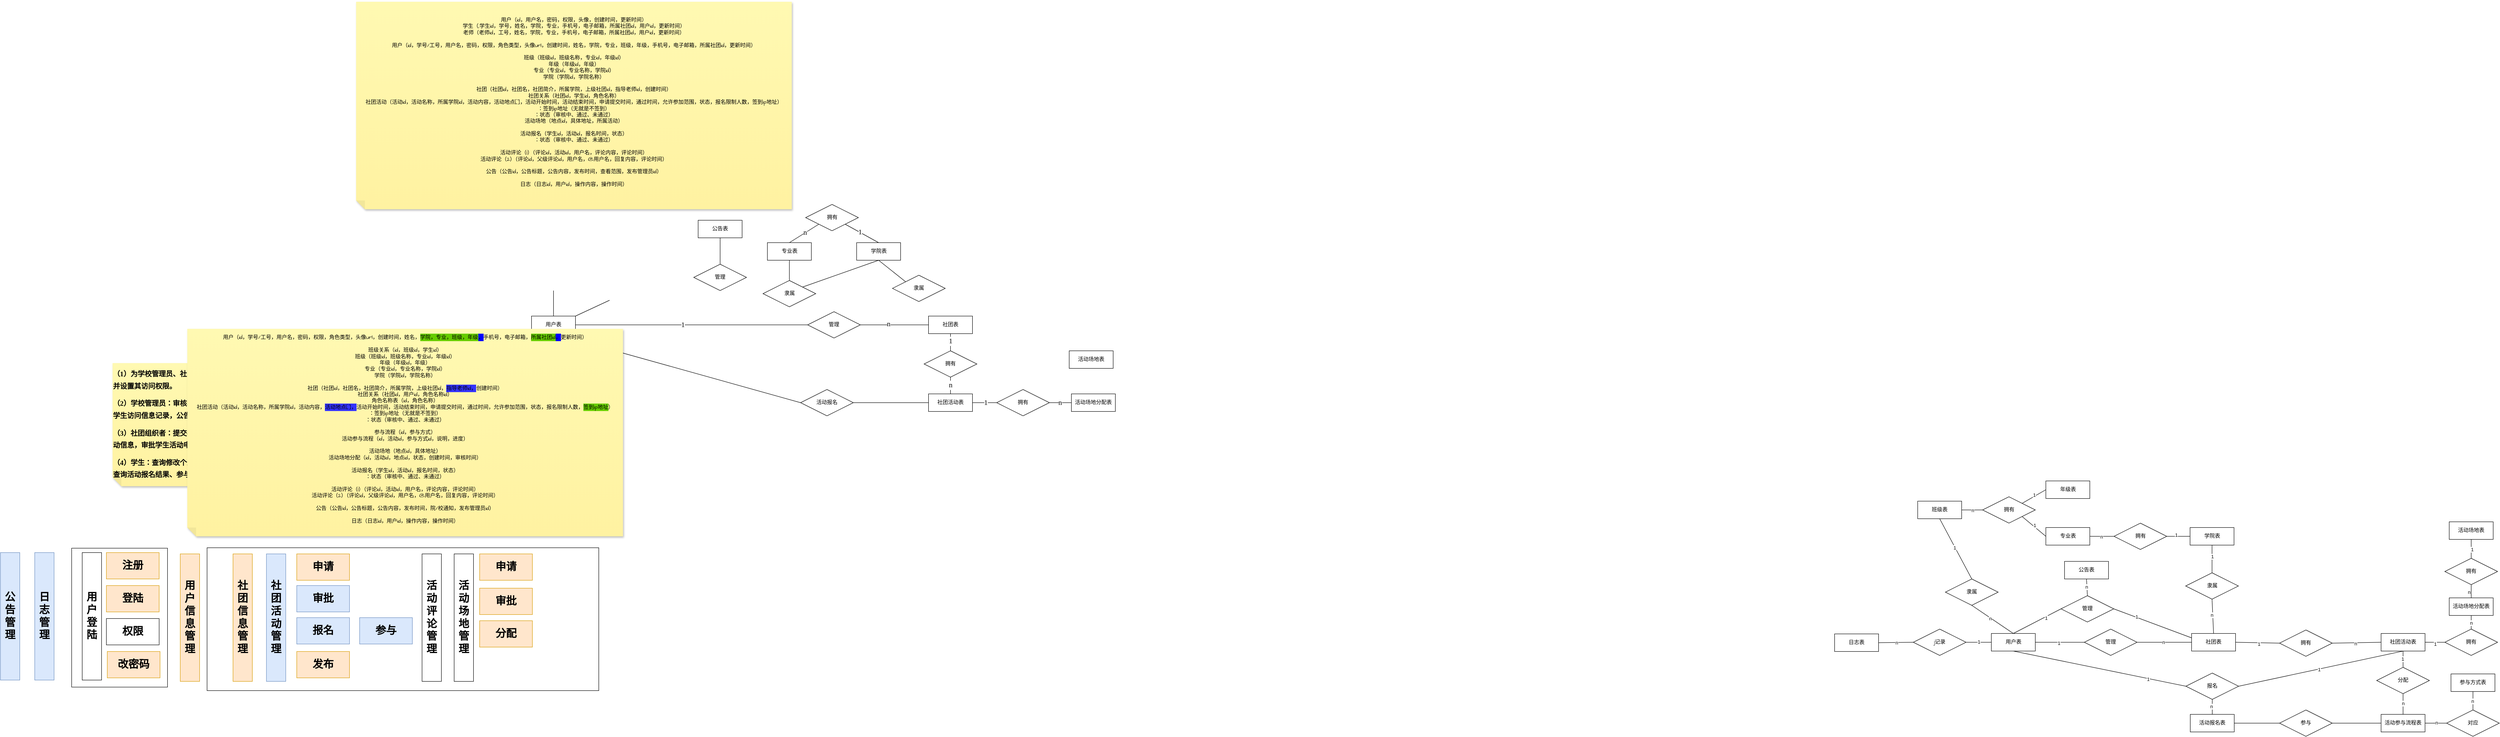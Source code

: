 <mxfile version="27.1.5">
  <diagram name="第 1 页" id="GTOFGIBE3-t7ZsyqFkgm">
    <mxGraphModel dx="3226" dy="1872" grid="0" gridSize="10" guides="1" tooltips="1" connect="1" arrows="1" fold="1" page="0" pageScale="1" pageWidth="827" pageHeight="1169" math="0" shadow="0">
      <root>
        <mxCell id="0" />
        <mxCell id="1" parent="0" />
        <mxCell id="btKsGY-on5lW7rAerDpI-112" value="" style="rounded=0;whiteSpace=wrap;html=1;fontFamily=Architects Daughter;fontSource=https%3A%2F%2Ffonts.googleapis.com%2Fcss%3Ffamily%3DArchitects%2BDaughter;" parent="1" vertex="1">
          <mxGeometry x="-1640" y="370" width="218" height="316" as="geometry" />
        </mxCell>
        <mxCell id="btKsGY-on5lW7rAerDpI-111" value="" style="rounded=0;whiteSpace=wrap;html=1;fontFamily=Architects Daughter;fontSource=https%3A%2F%2Ffonts.googleapis.com%2Fcss%3Ffamily%3DArchitects%2BDaughter;" parent="1" vertex="1">
          <mxGeometry x="-1332" y="369" width="891" height="325" as="geometry" />
        </mxCell>
        <mxCell id="btKsGY-on5lW7rAerDpI-1" value="用户表" style="whiteSpace=wrap;html=1;align=center;fontFamily=Architects Daughter;fontSource=https%3A%2F%2Ffonts.googleapis.com%2Fcss%3Ffamily%3DArchitects%2BDaughter;" parent="1" vertex="1">
          <mxGeometry x="-594" y="-158" width="100" height="40" as="geometry" />
        </mxCell>
        <mxCell id="btKsGY-on5lW7rAerDpI-5" value="社团活动表" style="whiteSpace=wrap;html=1;align=center;fontFamily=Architects Daughter;fontSource=https%3A%2F%2Ffonts.googleapis.com%2Fcss%3Ffamily%3DArchitects%2BDaughter;" parent="1" vertex="1">
          <mxGeometry x="309" y="19" width="100" height="40" as="geometry" />
        </mxCell>
        <mxCell id="btKsGY-on5lW7rAerDpI-9" value="社团表" style="whiteSpace=wrap;html=1;align=center;fontFamily=Architects Daughter;fontSource=https%3A%2F%2Ffonts.googleapis.com%2Fcss%3Ffamily%3DArchitects%2BDaughter;" parent="1" vertex="1">
          <mxGeometry x="309" y="-158" width="100" height="40" as="geometry" />
        </mxCell>
        <mxCell id="btKsGY-on5lW7rAerDpI-30" value="拥有" style="shape=rhombus;perimeter=rhombusPerimeter;whiteSpace=wrap;html=1;align=center;fontFamily=Architects Daughter;fontSource=https%3A%2F%2Ffonts.googleapis.com%2Fcss%3Ffamily%3DArchitects%2BDaughter;" parent="1" vertex="1">
          <mxGeometry x="29.5" y="-412" width="120" height="60" as="geometry" />
        </mxCell>
        <mxCell id="btKsGY-on5lW7rAerDpI-31" value="" style="endArrow=none;html=1;rounded=0;fontFamily=Architects Daughter;fontSource=https%3A%2F%2Ffonts.googleapis.com%2Fcss%3Ffamily%3DArchitects%2BDaughter;fontSize=16;startSize=14;endSize=14;sourcePerimeterSpacing=8;targetPerimeterSpacing=8;curved=1;entryX=1;entryY=1;entryDx=0;entryDy=0;exitX=0.5;exitY=0;exitDx=0;exitDy=0;" parent="1" source="btKsGY-on5lW7rAerDpI-73" target="btKsGY-on5lW7rAerDpI-30" edge="1">
          <mxGeometry width="50" height="50" relative="1" as="geometry">
            <mxPoint x="-122.5" y="-277" as="sourcePoint" />
            <mxPoint x="118.5" y="-406" as="targetPoint" />
          </mxGeometry>
        </mxCell>
        <mxCell id="btKsGY-on5lW7rAerDpI-33" value="&lt;span style=&quot;font-size:12.0pt;mso-bidi-font-size:&lt;br/&gt;11.0pt;font-family:&amp;quot;Times New Roman&amp;quot;,serif;mso-fareast-font-family:宋体;&lt;br/&gt;mso-bidi-theme-font:minor-bidi;mso-font-kerning:1.0pt;mso-ansi-language:EN-US;&lt;br/&gt;mso-fareast-language:ZH-CN;mso-bidi-language:AR-SA&quot; lang=&quot;EN-US&quot;&gt;1&lt;/span&gt;" style="edgeLabel;html=1;align=center;verticalAlign=middle;resizable=0;points=[];fontSize=16;fontFamily=Architects Daughter;fontSource=https%3A%2F%2Ffonts.googleapis.com%2Fcss%3Ffamily%3DArchitects%2BDaughter;" parent="btKsGY-on5lW7rAerDpI-31" vertex="1" connectable="0">
          <mxGeometry x="0.259" y="1" relative="1" as="geometry">
            <mxPoint x="5" y="1" as="offset" />
          </mxGeometry>
        </mxCell>
        <mxCell id="btKsGY-on5lW7rAerDpI-32" value="" style="endArrow=none;html=1;rounded=0;fontFamily=Architects Daughter;fontSource=https%3A%2F%2Ffonts.googleapis.com%2Fcss%3Ffamily%3DArchitects%2BDaughter;fontSize=16;startSize=14;endSize=14;sourcePerimeterSpacing=8;targetPerimeterSpacing=8;curved=1;entryX=0.5;entryY=0;entryDx=0;entryDy=0;exitX=0;exitY=1;exitDx=0;exitDy=0;" parent="1" source="btKsGY-on5lW7rAerDpI-30" target="btKsGY-on5lW7rAerDpI-74" edge="1">
          <mxGeometry width="50" height="50" relative="1" as="geometry">
            <mxPoint x="31.5" y="-220" as="sourcePoint" />
            <mxPoint x="90.5" y="-220" as="targetPoint" />
          </mxGeometry>
        </mxCell>
        <mxCell id="btKsGY-on5lW7rAerDpI-34" value="&lt;span style=&quot;font-size:12.0pt;mso-bidi-font-size:&lt;br/&gt;11.0pt;font-family:&amp;quot;Times New Roman&amp;quot;,serif;mso-fareast-font-family:宋体;&lt;br/&gt;mso-bidi-theme-font:minor-bidi;mso-font-kerning:1.0pt;mso-ansi-language:EN-US;&lt;br/&gt;mso-fareast-language:ZH-CN;mso-bidi-language:AR-SA&quot; lang=&quot;EN-US&quot;&gt;n&lt;/span&gt;" style="edgeLabel;html=1;align=center;verticalAlign=middle;resizable=0;points=[];fontSize=16;fontFamily=Architects Daughter;fontSource=https%3A%2F%2Ffonts.googleapis.com%2Fcss%3Ffamily%3DArchitects%2BDaughter;" parent="btKsGY-on5lW7rAerDpI-32" vertex="1" connectable="0">
          <mxGeometry x="-0.04" y="-1" relative="1" as="geometry">
            <mxPoint x="1" y="-1" as="offset" />
          </mxGeometry>
        </mxCell>
        <mxCell id="btKsGY-on5lW7rAerDpI-35" value="活动报名" style="shape=rhombus;perimeter=rhombusPerimeter;whiteSpace=wrap;html=1;align=center;fontFamily=Architects Daughter;fontSource=https%3A%2F%2Ffonts.googleapis.com%2Fcss%3Ffamily%3DArchitects%2BDaughter;" parent="1" vertex="1">
          <mxGeometry x="18" y="9" width="120" height="60" as="geometry" />
        </mxCell>
        <mxCell id="btKsGY-on5lW7rAerDpI-47" value="拥有" style="shape=rhombus;perimeter=rhombusPerimeter;whiteSpace=wrap;html=1;align=center;fontFamily=Architects Daughter;fontSource=https%3A%2F%2Ffonts.googleapis.com%2Fcss%3Ffamily%3DArchitects%2BDaughter;" parent="1" vertex="1">
          <mxGeometry x="299" y="-79" width="120" height="60" as="geometry" />
        </mxCell>
        <mxCell id="btKsGY-on5lW7rAerDpI-48" value="" style="endArrow=none;html=1;rounded=0;fontFamily=Architects Daughter;fontSource=https%3A%2F%2Ffonts.googleapis.com%2Fcss%3Ffamily%3DArchitects%2BDaughter;fontSize=16;startSize=14;endSize=14;sourcePerimeterSpacing=8;targetPerimeterSpacing=8;curved=1;entryX=0.5;entryY=1;entryDx=0;entryDy=0;exitX=0.5;exitY=0;exitDx=0;exitDy=0;" parent="1" source="btKsGY-on5lW7rAerDpI-47" target="btKsGY-on5lW7rAerDpI-9" edge="1">
          <mxGeometry width="50" height="50" relative="1" as="geometry">
            <mxPoint x="135" y="-30" as="sourcePoint" />
            <mxPoint x="185" y="-80" as="targetPoint" />
          </mxGeometry>
        </mxCell>
        <mxCell id="btKsGY-on5lW7rAerDpI-51" value="&lt;span style=&quot;font-size:12.0pt;mso-bidi-font-size:&lt;br/&gt;11.0pt;font-family:&amp;quot;Times New Roman&amp;quot;,serif;mso-fareast-font-family:宋体;&lt;br/&gt;mso-bidi-theme-font:minor-bidi;mso-font-kerning:1.0pt;mso-ansi-language:EN-US;&lt;br/&gt;mso-fareast-language:ZH-CN;mso-bidi-language:AR-SA&quot; lang=&quot;EN-US&quot;&gt;1&lt;/span&gt;" style="edgeLabel;html=1;align=center;verticalAlign=middle;resizable=0;points=[];fontSize=16;fontFamily=Architects Daughter;fontSource=https%3A%2F%2Ffonts.googleapis.com%2Fcss%3Ffamily%3DArchitects%2BDaughter;" parent="btKsGY-on5lW7rAerDpI-48" vertex="1" connectable="0">
          <mxGeometry x="0.134" y="-2" relative="1" as="geometry">
            <mxPoint x="-2" as="offset" />
          </mxGeometry>
        </mxCell>
        <mxCell id="btKsGY-on5lW7rAerDpI-49" value="" style="endArrow=none;html=1;rounded=0;fontFamily=Architects Daughter;fontSource=https%3A%2F%2Ffonts.googleapis.com%2Fcss%3Ffamily%3DArchitects%2BDaughter;fontSize=16;startSize=14;endSize=14;sourcePerimeterSpacing=8;targetPerimeterSpacing=8;curved=1;entryX=0.5;entryY=1;entryDx=0;entryDy=0;exitX=0.5;exitY=0;exitDx=0;exitDy=0;" parent="1" source="btKsGY-on5lW7rAerDpI-5" target="btKsGY-on5lW7rAerDpI-47" edge="1">
          <mxGeometry width="50" height="50" relative="1" as="geometry">
            <mxPoint x="117" y="-51" as="sourcePoint" />
            <mxPoint x="167" y="-101" as="targetPoint" />
          </mxGeometry>
        </mxCell>
        <mxCell id="btKsGY-on5lW7rAerDpI-50" value="&lt;span style=&quot;font-size:12.0pt;mso-bidi-font-size:&lt;br/&gt;11.0pt;font-family:&amp;quot;Times New Roman&amp;quot;,serif;mso-fareast-font-family:宋体;&lt;br/&gt;mso-bidi-theme-font:minor-bidi;mso-font-kerning:1.0pt;mso-ansi-language:EN-US;&lt;br/&gt;mso-fareast-language:ZH-CN;mso-bidi-language:AR-SA&quot; lang=&quot;EN-US&quot;&gt;n&lt;/span&gt;" style="edgeLabel;html=1;align=center;verticalAlign=middle;resizable=0;points=[];fontSize=16;fontFamily=Architects Daughter;fontSource=https%3A%2F%2Ffonts.googleapis.com%2Fcss%3Ffamily%3DArchitects%2BDaughter;" parent="btKsGY-on5lW7rAerDpI-49" vertex="1" connectable="0">
          <mxGeometry x="0.059" relative="1" as="geometry">
            <mxPoint as="offset" />
          </mxGeometry>
        </mxCell>
        <mxCell id="btKsGY-on5lW7rAerDpI-53" value="活动场地分配表" style="whiteSpace=wrap;html=1;align=center;fontFamily=Architects Daughter;fontSource=https%3A%2F%2Ffonts.googleapis.com%2Fcss%3Ffamily%3DArchitects%2BDaughter;" parent="1" vertex="1">
          <mxGeometry x="634" y="19" width="100" height="40" as="geometry" />
        </mxCell>
        <mxCell id="btKsGY-on5lW7rAerDpI-54" value="" style="endArrow=none;html=1;rounded=0;fontFamily=Architects Daughter;fontSource=https%3A%2F%2Ffonts.googleapis.com%2Fcss%3Ffamily%3DArchitects%2BDaughter;fontSize=16;startSize=14;endSize=14;sourcePerimeterSpacing=8;targetPerimeterSpacing=8;curved=1;entryX=0.5;entryY=1;entryDx=0;entryDy=0;exitX=0;exitY=0.5;exitDx=0;exitDy=0;" parent="1" source="btKsGY-on5lW7rAerDpI-35" target="btKsGY-on5lW7rAerDpI-1" edge="1">
          <mxGeometry width="50" height="50" relative="1" as="geometry">
            <mxPoint x="-79" y="194" as="sourcePoint" />
            <mxPoint x="-29" y="144" as="targetPoint" />
          </mxGeometry>
        </mxCell>
        <mxCell id="btKsGY-on5lW7rAerDpI-56" value="" style="endArrow=none;html=1;rounded=0;fontFamily=Architects Daughter;fontSource=https%3A%2F%2Ffonts.googleapis.com%2Fcss%3Ffamily%3DArchitects%2BDaughter;fontSize=16;startSize=14;endSize=14;sourcePerimeterSpacing=8;targetPerimeterSpacing=8;curved=1;entryX=0;entryY=0.5;entryDx=0;entryDy=0;exitX=1;exitY=0.5;exitDx=0;exitDy=0;" parent="1" source="btKsGY-on5lW7rAerDpI-1" target="btKsGY-on5lW7rAerDpI-57" edge="1">
          <mxGeometry width="50" height="50" relative="1" as="geometry">
            <mxPoint x="-138" y="-76.0" as="sourcePoint" />
            <mxPoint x="286.0" y="-76.0" as="targetPoint" />
          </mxGeometry>
        </mxCell>
        <mxCell id="btKsGY-on5lW7rAerDpI-59" value="&lt;span style=&quot;font-size:12.0pt;mso-bidi-font-size:&lt;br/&gt;11.0pt;font-family:&amp;quot;Times New Roman&amp;quot;,serif;mso-fareast-font-family:宋体;&lt;br/&gt;mso-bidi-theme-font:minor-bidi;mso-font-kerning:1.0pt;mso-ansi-language:EN-US;&lt;br/&gt;mso-fareast-language:ZH-CN;mso-bidi-language:AR-SA&quot; lang=&quot;EN-US&quot;&gt;1&lt;/span&gt;" style="edgeLabel;html=1;align=center;verticalAlign=middle;resizable=0;points=[];fontSize=16;fontFamily=Architects Daughter;fontSource=https%3A%2F%2Ffonts.googleapis.com%2Fcss%3Ffamily%3DArchitects%2BDaughter;" parent="btKsGY-on5lW7rAerDpI-56" vertex="1" connectable="0">
          <mxGeometry x="-0.076" relative="1" as="geometry">
            <mxPoint as="offset" />
          </mxGeometry>
        </mxCell>
        <mxCell id="btKsGY-on5lW7rAerDpI-57" value="管理" style="shape=rhombus;perimeter=rhombusPerimeter;whiteSpace=wrap;html=1;align=center;fontFamily=Architects Daughter;fontSource=https%3A%2F%2Ffonts.googleapis.com%2Fcss%3Ffamily%3DArchitects%2BDaughter;" parent="1" vertex="1">
          <mxGeometry x="34.0" y="-168.0" width="120" height="60" as="geometry" />
        </mxCell>
        <mxCell id="btKsGY-on5lW7rAerDpI-58" value="" style="endArrow=none;html=1;rounded=0;fontFamily=Architects Daughter;fontSource=https%3A%2F%2Ffonts.googleapis.com%2Fcss%3Ffamily%3DArchitects%2BDaughter;fontSize=16;startSize=14;endSize=14;sourcePerimeterSpacing=8;targetPerimeterSpacing=8;curved=1;entryX=0;entryY=0.5;entryDx=0;entryDy=0;exitX=1;exitY=0.5;exitDx=0;exitDy=0;" parent="1" source="btKsGY-on5lW7rAerDpI-57" target="btKsGY-on5lW7rAerDpI-9" edge="1">
          <mxGeometry relative="1" as="geometry">
            <mxPoint x="-38" y="-63" as="sourcePoint" />
            <mxPoint x="122" y="-63" as="targetPoint" />
          </mxGeometry>
        </mxCell>
        <mxCell id="btKsGY-on5lW7rAerDpI-60" value="&lt;span style=&quot;font-size:12.0pt;mso-bidi-font-size:&lt;br/&gt;11.0pt;font-family:&amp;quot;Times New Roman&amp;quot;,serif;mso-fareast-font-family:宋体;&lt;br/&gt;mso-bidi-theme-font:minor-bidi;mso-font-kerning:1.0pt;mso-ansi-language:EN-US;&lt;br/&gt;mso-fareast-language:ZH-CN;mso-bidi-language:AR-SA&quot; lang=&quot;EN-US&quot;&gt;n&lt;/span&gt;" style="edgeLabel;html=1;align=center;verticalAlign=middle;resizable=0;points=[];fontSize=16;fontFamily=Architects Daughter;fontSource=https%3A%2F%2Ffonts.googleapis.com%2Fcss%3Ffamily%3DArchitects%2BDaughter;" parent="btKsGY-on5lW7rAerDpI-58" vertex="1" connectable="0">
          <mxGeometry x="-0.181" y="-3" relative="1" as="geometry">
            <mxPoint y="-5" as="offset" />
          </mxGeometry>
        </mxCell>
        <mxCell id="btKsGY-on5lW7rAerDpI-61" value="拥有" style="shape=rhombus;perimeter=rhombusPerimeter;whiteSpace=wrap;html=1;align=center;fontFamily=Architects Daughter;fontSource=https%3A%2F%2Ffonts.googleapis.com%2Fcss%3Ffamily%3DArchitects%2BDaughter;" parent="1" vertex="1">
          <mxGeometry x="464" y="9" width="120" height="60" as="geometry" />
        </mxCell>
        <mxCell id="btKsGY-on5lW7rAerDpI-62" value="" style="endArrow=none;html=1;rounded=0;fontFamily=Architects Daughter;fontSource=https%3A%2F%2Ffonts.googleapis.com%2Fcss%3Ffamily%3DArchitects%2BDaughter;fontSize=16;startSize=14;endSize=14;sourcePerimeterSpacing=8;targetPerimeterSpacing=8;curved=1;entryX=0;entryY=0.5;entryDx=0;entryDy=0;exitX=1;exitY=0.5;exitDx=0;exitDy=0;" parent="1" source="btKsGY-on5lW7rAerDpI-5" target="btKsGY-on5lW7rAerDpI-61" edge="1">
          <mxGeometry width="50" height="50" relative="1" as="geometry">
            <mxPoint x="199" y="89.9" as="sourcePoint" />
            <mxPoint x="458.16" y="43.0" as="targetPoint" />
          </mxGeometry>
        </mxCell>
        <mxCell id="btKsGY-on5lW7rAerDpI-67" value="&lt;span style=&quot;font-size:12.0pt;mso-bidi-font-size:&lt;br/&gt;11.0pt;font-family:&amp;quot;Times New Roman&amp;quot;,serif;mso-fareast-font-family:宋体;&lt;br/&gt;mso-bidi-theme-font:minor-bidi;mso-font-kerning:1.0pt;mso-ansi-language:EN-US;&lt;br/&gt;mso-fareast-language:ZH-CN;mso-bidi-language:AR-SA&quot; lang=&quot;EN-US&quot;&gt;1&lt;/span&gt;" style="edgeLabel;html=1;align=center;verticalAlign=middle;resizable=0;points=[];fontSize=16;fontFamily=Architects Daughter;fontSource=https%3A%2F%2Ffonts.googleapis.com%2Fcss%3Ffamily%3DArchitects%2BDaughter;" parent="btKsGY-on5lW7rAerDpI-62" vertex="1" connectable="0">
          <mxGeometry x="-0.296" y="1" relative="1" as="geometry">
            <mxPoint x="10" y="1" as="offset" />
          </mxGeometry>
        </mxCell>
        <mxCell id="btKsGY-on5lW7rAerDpI-63" value="" style="endArrow=none;html=1;rounded=0;fontFamily=Architects Daughter;fontSource=https%3A%2F%2Ffonts.googleapis.com%2Fcss%3Ffamily%3DArchitects%2BDaughter;fontSize=16;startSize=14;endSize=14;sourcePerimeterSpacing=8;targetPerimeterSpacing=8;curved=1;entryX=0;entryY=0.5;entryDx=0;entryDy=0;exitX=1;exitY=0.5;exitDx=0;exitDy=0;" parent="1" source="btKsGY-on5lW7rAerDpI-61" target="btKsGY-on5lW7rAerDpI-53" edge="1">
          <mxGeometry width="50" height="50" relative="1" as="geometry">
            <mxPoint x="453" y="125" as="sourcePoint" />
            <mxPoint x="503" y="75" as="targetPoint" />
          </mxGeometry>
        </mxCell>
        <mxCell id="btKsGY-on5lW7rAerDpI-65" value="&lt;span style=&quot;font-size:12.0pt;mso-bidi-font-size:&lt;br/&gt;11.0pt;font-family:&amp;quot;Times New Roman&amp;quot;,serif;mso-fareast-font-family:宋体;&lt;br/&gt;mso-bidi-theme-font:minor-bidi;mso-font-kerning:1.0pt;mso-ansi-language:EN-US;&lt;br/&gt;mso-fareast-language:ZH-CN;mso-bidi-language:AR-SA&quot; lang=&quot;EN-US&quot;&gt;n&lt;/span&gt;" style="edgeLabel;html=1;align=center;verticalAlign=middle;resizable=0;points=[];fontSize=16;fontFamily=Architects Daughter;fontSource=https%3A%2F%2Ffonts.googleapis.com%2Fcss%3Ffamily%3DArchitects%2BDaughter;" parent="btKsGY-on5lW7rAerDpI-63" vertex="1" connectable="0">
          <mxGeometry x="-0.05" y="1" relative="1" as="geometry">
            <mxPoint y="1" as="offset" />
          </mxGeometry>
        </mxCell>
        <mxCell id="btKsGY-on5lW7rAerDpI-68" value="" style="endArrow=none;html=1;rounded=0;fontFamily=Architects Daughter;fontSource=https%3A%2F%2Ffonts.googleapis.com%2Fcss%3Ffamily%3DArchitects%2BDaughter;fontSize=16;startSize=14;endSize=14;sourcePerimeterSpacing=8;targetPerimeterSpacing=8;curved=1;entryX=0;entryY=0.5;entryDx=0;entryDy=0;exitX=1;exitY=0.5;exitDx=0;exitDy=0;" parent="1" source="btKsGY-on5lW7rAerDpI-35" target="btKsGY-on5lW7rAerDpI-5" edge="1">
          <mxGeometry width="50" height="50" relative="1" as="geometry">
            <mxPoint x="-8" y="78" as="sourcePoint" />
            <mxPoint x="42" y="28" as="targetPoint" />
          </mxGeometry>
        </mxCell>
        <mxCell id="btKsGY-on5lW7rAerDpI-73" value="学院表" style="whiteSpace=wrap;html=1;align=center;fontFamily=Architects Daughter;fontSource=https%3A%2F%2Ffonts.googleapis.com%2Fcss%3Ffamily%3DArchitects%2BDaughter;" parent="1" vertex="1">
          <mxGeometry x="145.5" y="-325" width="100" height="40" as="geometry" />
        </mxCell>
        <mxCell id="btKsGY-on5lW7rAerDpI-74" value="专业表" style="whiteSpace=wrap;html=1;align=center;fontFamily=Architects Daughter;fontSource=https%3A%2F%2Ffonts.googleapis.com%2Fcss%3Ffamily%3DArchitects%2BDaughter;" parent="1" vertex="1">
          <mxGeometry x="-57.5" y="-325" width="100" height="40" as="geometry" />
        </mxCell>
        <mxCell id="btKsGY-on5lW7rAerDpI-76" value="公告表" style="whiteSpace=wrap;html=1;align=center;fontFamily=Architects Daughter;fontSource=https%3A%2F%2Ffonts.googleapis.com%2Fcss%3Ffamily%3DArchitects%2BDaughter;" parent="1" vertex="1">
          <mxGeometry x="-215" y="-376" width="100" height="40" as="geometry" />
        </mxCell>
        <mxCell id="btKsGY-on5lW7rAerDpI-77" value="管理" style="shape=rhombus;perimeter=rhombusPerimeter;whiteSpace=wrap;html=1;align=center;fontFamily=Architects Daughter;fontSource=https%3A%2F%2Ffonts.googleapis.com%2Fcss%3Ffamily%3DArchitects%2BDaughter;" parent="1" vertex="1">
          <mxGeometry x="-225.0" y="-276.0" width="120" height="60" as="geometry" />
        </mxCell>
        <mxCell id="btKsGY-on5lW7rAerDpI-78" value="" style="endArrow=none;html=1;rounded=0;fontFamily=Architects Daughter;fontSource=https%3A%2F%2Ffonts.googleapis.com%2Fcss%3Ffamily%3DArchitects%2BDaughter;fontSize=16;startSize=14;endSize=14;sourcePerimeterSpacing=8;targetPerimeterSpacing=8;curved=1;entryX=0.5;entryY=1;entryDx=0;entryDy=0;exitX=0.5;exitY=0;exitDx=0;exitDy=0;" parent="1" source="btKsGY-on5lW7rAerDpI-1" edge="1">
          <mxGeometry width="50" height="50" relative="1" as="geometry">
            <mxPoint x="-484" y="-19" as="sourcePoint" />
            <mxPoint x="-544" y="-216" as="targetPoint" />
          </mxGeometry>
        </mxCell>
        <mxCell id="btKsGY-on5lW7rAerDpI-79" value="" style="endArrow=none;html=1;rounded=0;fontFamily=Architects Daughter;fontSource=https%3A%2F%2Ffonts.googleapis.com%2Fcss%3Ffamily%3DArchitects%2BDaughter;fontSize=16;startSize=14;endSize=14;sourcePerimeterSpacing=8;targetPerimeterSpacing=8;curved=1;entryX=0.5;entryY=1;entryDx=0;entryDy=0;exitX=0.5;exitY=0;exitDx=0;exitDy=0;" parent="1" source="btKsGY-on5lW7rAerDpI-77" target="btKsGY-on5lW7rAerDpI-76" edge="1">
          <mxGeometry width="50" height="50" relative="1" as="geometry">
            <mxPoint x="-165" y="-277" as="sourcePoint" />
            <mxPoint x="-84" y="-320" as="targetPoint" />
          </mxGeometry>
        </mxCell>
        <mxCell id="btKsGY-on5lW7rAerDpI-80" value="隶属" style="shape=rhombus;perimeter=rhombusPerimeter;whiteSpace=wrap;html=1;align=center;fontFamily=Architects Daughter;fontSource=https%3A%2F%2Ffonts.googleapis.com%2Fcss%3Ffamily%3DArchitects%2BDaughter;" parent="1" vertex="1">
          <mxGeometry x="227" y="-251" width="120" height="60" as="geometry" />
        </mxCell>
        <mxCell id="btKsGY-on5lW7rAerDpI-81" value="隶属" style="shape=rhombus;perimeter=rhombusPerimeter;whiteSpace=wrap;html=1;align=center;fontFamily=Architects Daughter;fontSource=https%3A%2F%2Ffonts.googleapis.com%2Fcss%3Ffamily%3DArchitects%2BDaughter;" parent="1" vertex="1">
          <mxGeometry x="-67.5" y="-239" width="120" height="60" as="geometry" />
        </mxCell>
        <mxCell id="btKsGY-on5lW7rAerDpI-82" value="" style="endArrow=none;html=1;rounded=0;fontFamily=Architects Daughter;fontSource=https%3A%2F%2Ffonts.googleapis.com%2Fcss%3Ffamily%3DArchitects%2BDaughter;fontSize=16;startSize=14;endSize=14;sourcePerimeterSpacing=8;targetPerimeterSpacing=8;curved=1;exitX=1;exitY=0;exitDx=0;exitDy=0;entryX=0;entryY=1;entryDx=0;entryDy=0;" parent="1" source="btKsGY-on5lW7rAerDpI-1" edge="1">
          <mxGeometry width="50" height="50" relative="1" as="geometry">
            <mxPoint x="-497" y="-176" as="sourcePoint" />
            <mxPoint x="-416.5" y="-194" as="targetPoint" />
          </mxGeometry>
        </mxCell>
        <mxCell id="btKsGY-on5lW7rAerDpI-83" value="" style="endArrow=none;html=1;rounded=0;fontFamily=Architects Daughter;fontSource=https%3A%2F%2Ffonts.googleapis.com%2Fcss%3Ffamily%3DArchitects%2BDaughter;fontSize=16;startSize=14;endSize=14;sourcePerimeterSpacing=8;targetPerimeterSpacing=8;curved=1;entryX=0.5;entryY=1;entryDx=0;entryDy=0;exitX=0.5;exitY=0;exitDx=0;exitDy=0;" parent="1" source="btKsGY-on5lW7rAerDpI-81" target="btKsGY-on5lW7rAerDpI-74" edge="1">
          <mxGeometry width="50" height="50" relative="1" as="geometry">
            <mxPoint x="-117" y="-208" as="sourcePoint" />
            <mxPoint x="-67" y="-258" as="targetPoint" />
          </mxGeometry>
        </mxCell>
        <mxCell id="btKsGY-on5lW7rAerDpI-84" value="" style="endArrow=none;html=1;rounded=0;fontFamily=Architects Daughter;fontSource=https%3A%2F%2Ffonts.googleapis.com%2Fcss%3Ffamily%3DArchitects%2BDaughter;fontSize=16;startSize=14;endSize=14;sourcePerimeterSpacing=8;targetPerimeterSpacing=8;curved=1;entryX=0.5;entryY=1;entryDx=0;entryDy=0;exitX=1;exitY=0;exitDx=0;exitDy=0;" parent="1" source="btKsGY-on5lW7rAerDpI-81" target="btKsGY-on5lW7rAerDpI-73" edge="1">
          <mxGeometry width="50" height="50" relative="1" as="geometry">
            <mxPoint x="-117" y="-208" as="sourcePoint" />
            <mxPoint x="-67" y="-258" as="targetPoint" />
          </mxGeometry>
        </mxCell>
        <mxCell id="btKsGY-on5lW7rAerDpI-85" value="" style="endArrow=none;html=1;rounded=0;fontFamily=Architects Daughter;fontSource=https%3A%2F%2Ffonts.googleapis.com%2Fcss%3Ffamily%3DArchitects%2BDaughter;fontSize=16;startSize=14;endSize=14;sourcePerimeterSpacing=8;targetPerimeterSpacing=8;curved=1;entryX=0.5;entryY=1;entryDx=0;entryDy=0;exitX=0;exitY=0;exitDx=0;exitDy=0;" parent="1" source="btKsGY-on5lW7rAerDpI-80" target="btKsGY-on5lW7rAerDpI-73" edge="1">
          <mxGeometry width="50" height="50" relative="1" as="geometry">
            <mxPoint x="-109" y="-197" as="sourcePoint" />
            <mxPoint x="-59" y="-247" as="targetPoint" />
          </mxGeometry>
        </mxCell>
        <mxCell id="btKsGY-on5lW7rAerDpI-86" value="&lt;p style=&quot;font-family: Helvetica; text-align: left; line-height: 20pt;&quot; align=&quot;left&quot; class=&quot;MsoNormal&quot;&gt;&lt;b&gt;&lt;font face=&quot;Comic Sans MS&quot;&gt;&lt;span style=&quot;font-size: 12pt;&quot; lang=&quot;EN-US&quot;&gt;（1&lt;/span&gt;&lt;span style=&quot;font-size: 12pt;&quot;&gt;）为学校管理员、社团组织者、学生提供注册，登录功能，并设置其访问权限。&lt;/span&gt;&lt;/font&gt;&lt;/b&gt;&lt;/p&gt;&lt;p style=&quot;font-family: Helvetica; text-align: left; line-height: 20pt;&quot; align=&quot;left&quot; class=&quot;MsoNormal&quot;&gt;&lt;b&gt;&lt;font face=&quot;Comic Sans MS&quot;&gt;&lt;span style=&quot;background-color: transparent; color: light-dark(rgb(0, 0, 0), rgb(255, 255, 255)); font-size: 12pt;&quot;&gt;（&lt;/span&gt;&lt;span style=&quot;background-color: transparent; color: light-dark(rgb(0, 0, 0), rgb(255, 255, 255)); font-size: 12pt;&quot; lang=&quot;EN-US&quot;&gt;2&lt;/span&gt;&lt;span style=&quot;background-color: transparent; color: light-dark(rgb(0, 0, 0), rgb(255, 255, 255)); font-size: 12pt;&quot;&gt;）学校管理员：审核和管理社团活动、分配活动场地，管理学生访问信息记录，公告信息管理等。&lt;/span&gt;&lt;/font&gt;&lt;/b&gt;&lt;/p&gt;&lt;p style=&quot;font-family: Helvetica; text-align: left; line-height: 20pt;&quot; align=&quot;left&quot; class=&quot;MsoNormal&quot;&gt;&lt;b&gt;&lt;font face=&quot;Comic Sans MS&quot;&gt;&lt;span style=&quot;background-color: transparent; color: light-dark(rgb(0, 0, 0), rgb(255, 255, 255)); font-size: 12pt;&quot;&gt;（&lt;/span&gt;&lt;span style=&quot;background-color: transparent; color: light-dark(rgb(0, 0, 0), rgb(255, 255, 255)); font-size: 12pt;&quot; lang=&quot;EN-US&quot;&gt;3&lt;/span&gt;&lt;span style=&quot;background-color: transparent; color: light-dark(rgb(0, 0, 0), rgb(255, 255, 255)); font-size: 12pt;&quot;&gt;）社团组织者：提交社团活动申请、申请活动场地、发布活动信息，审批学生活动申请等。&lt;/span&gt;&lt;/font&gt;&lt;/b&gt;&lt;/p&gt;&lt;p style=&quot;font-family: Helvetica; text-align: left; line-height: 20pt;&quot; align=&quot;left&quot; class=&quot;MsoNormal&quot;&gt;&lt;b&gt;&lt;font face=&quot;Comic Sans MS&quot;&gt;&lt;span style=&quot;background-color: transparent; color: light-dark(rgb(0, 0, 0), rgb(255, 255, 255)); text-align: center; font-size: 12pt;&quot;&gt;（&lt;/span&gt;&lt;span style=&quot;background-color: transparent; color: light-dark(rgb(0, 0, 0), rgb(255, 255, 255)); text-align: center; font-size: 12pt;&quot; lang=&quot;EN-US&quot;&gt;4&lt;/span&gt;&lt;span style=&quot;background-color: transparent; color: light-dark(rgb(0, 0, 0), rgb(255, 255, 255)); text-align: center; font-size: 12pt;&quot;&gt;）学生：查询修改个人信息，在线报名、申请、取消活动，查询活动报名结果、参与活动记录等。&lt;/span&gt;&lt;/font&gt;&lt;/b&gt;&lt;/p&gt;" style="shape=note;whiteSpace=wrap;html=1;backgroundOutline=1;fontColor=#000000;darkOpacity=0.05;fillColor=#FFF9B2;strokeColor=none;fillStyle=solid;direction=west;gradientDirection=north;gradientColor=#FFF2A1;shadow=1;size=20;pointerEvents=1;fontFamily=Architects Daughter;fontSource=https%3A%2F%2Ffonts.googleapis.com%2Fcss%3Ffamily%3DArchitects%2BDaughter;" parent="1" vertex="1">
          <mxGeometry x="-1547" y="-51" width="457" height="280" as="geometry" />
        </mxCell>
        <mxCell id="btKsGY-on5lW7rAerDpI-87" value="&lt;h1&gt;高校学生社团活动管理系统&lt;/h1&gt;" style="rounded=0;whiteSpace=wrap;html=1;fontFamily=Architects Daughter;fontSource=https%3A%2F%2Ffonts.googleapis.com%2Fcss%3Ffamily%3DArchitects%2BDaughter;" parent="1" vertex="1">
          <mxGeometry x="-1269" y="269" width="334" height="60" as="geometry" />
        </mxCell>
        <mxCell id="btKsGY-on5lW7rAerDpI-88" value="&lt;h1&gt;用户登陆&lt;/h1&gt;" style="rounded=0;whiteSpace=wrap;html=1;fontFamily=Architects Daughter;fontSource=https%3A%2F%2Ffonts.googleapis.com%2Fcss%3Ffamily%3DArchitects%2BDaughter;" parent="1" vertex="1">
          <mxGeometry x="-1616" y="380" width="44" height="290" as="geometry" />
        </mxCell>
        <mxCell id="btKsGY-on5lW7rAerDpI-91" value="&lt;h1&gt;用户信息管理&lt;/h1&gt;" style="rounded=0;whiteSpace=wrap;html=1;fontFamily=Architects Daughter;fontSource=https%3A%2F%2Ffonts.googleapis.com%2Fcss%3Ffamily%3DArchitects%2BDaughter;fillColor=#ffe6cc;strokeColor=#d79b00;" parent="1" vertex="1">
          <mxGeometry x="-1393" y="383" width="44" height="290" as="geometry" />
        </mxCell>
        <mxCell id="btKsGY-on5lW7rAerDpI-92" value="&lt;h1&gt;社团信息管理&lt;/h1&gt;" style="rounded=0;whiteSpace=wrap;html=1;fontFamily=Architects Daughter;fontSource=https%3A%2F%2Ffonts.googleapis.com%2Fcss%3Ffamily%3DArchitects%2BDaughter;fillColor=#ffe6cc;strokeColor=#d79b00;" parent="1" vertex="1">
          <mxGeometry x="-1273" y="383" width="44" height="290" as="geometry" />
        </mxCell>
        <mxCell id="btKsGY-on5lW7rAerDpI-93" value="&lt;h1&gt;社团活动管理&lt;/h1&gt;" style="rounded=0;whiteSpace=wrap;html=1;fontFamily=Architects Daughter;fontSource=https%3A%2F%2Ffonts.googleapis.com%2Fcss%3Ffamily%3DArchitects%2BDaughter;fillColor=#dae8fc;strokeColor=#6c8ebf;" parent="1" vertex="1">
          <mxGeometry x="-1197" y="383" width="44" height="290" as="geometry" />
        </mxCell>
        <mxCell id="btKsGY-on5lW7rAerDpI-94" value="&lt;h1&gt;公告管理&lt;/h1&gt;" style="rounded=0;whiteSpace=wrap;html=1;fontFamily=Architects Daughter;fontSource=https%3A%2F%2Ffonts.googleapis.com%2Fcss%3Ffamily%3DArchitects%2BDaughter;fillColor=#dae8fc;strokeColor=#6c8ebf;" parent="1" vertex="1">
          <mxGeometry x="-1802" y="380" width="44" height="290" as="geometry" />
        </mxCell>
        <mxCell id="btKsGY-on5lW7rAerDpI-95" value="&lt;h1&gt;日志管理&lt;/h1&gt;" style="rounded=0;whiteSpace=wrap;html=1;fontFamily=Architects Daughter;fontSource=https%3A%2F%2Ffonts.googleapis.com%2Fcss%3Ffamily%3DArchitects%2BDaughter;fillColor=#dae8fc;strokeColor=#6c8ebf;" parent="1" vertex="1">
          <mxGeometry x="-1724" y="380" width="44" height="290" as="geometry" />
        </mxCell>
        <mxCell id="btKsGY-on5lW7rAerDpI-96" value="&lt;h1&gt;活动评论管理&lt;/h1&gt;" style="rounded=0;whiteSpace=wrap;html=1;fontFamily=Architects Daughter;fontSource=https%3A%2F%2Ffonts.googleapis.com%2Fcss%3Ffamily%3DArchitects%2BDaughter;" parent="1" vertex="1">
          <mxGeometry x="-843" y="383" width="44" height="290" as="geometry" />
        </mxCell>
        <mxCell id="btKsGY-on5lW7rAerDpI-97" value="&lt;h1&gt;活动场地管理&lt;/h1&gt;" style="rounded=0;whiteSpace=wrap;html=1;fontFamily=Architects Daughter;fontSource=https%3A%2F%2Ffonts.googleapis.com%2Fcss%3Ffamily%3DArchitects%2BDaughter;" parent="1" vertex="1">
          <mxGeometry x="-770" y="383" width="44" height="290" as="geometry" />
        </mxCell>
        <mxCell id="btKsGY-on5lW7rAerDpI-98" value="&lt;h1&gt;注册&lt;/h1&gt;" style="rounded=0;whiteSpace=wrap;html=1;fontFamily=Architects Daughter;fontSource=https%3A%2F%2Ffonts.googleapis.com%2Fcss%3Ffamily%3DArchitects%2BDaughter;fillColor=#ffe6cc;strokeColor=#d79b00;" parent="1" vertex="1">
          <mxGeometry x="-1561" y="380" width="120" height="60" as="geometry" />
        </mxCell>
        <mxCell id="btKsGY-on5lW7rAerDpI-101" value="&lt;h1&gt;登陆&lt;/h1&gt;" style="rounded=0;whiteSpace=wrap;html=1;fontFamily=Architects Daughter;fontSource=https%3A%2F%2Ffonts.googleapis.com%2Fcss%3Ffamily%3DArchitects%2BDaughter;fillColor=#ffe6cc;strokeColor=#d79b00;" parent="1" vertex="1">
          <mxGeometry x="-1561" y="455" width="120" height="60" as="geometry" />
        </mxCell>
        <mxCell id="btKsGY-on5lW7rAerDpI-102" value="&lt;h1&gt;权限&lt;/h1&gt;" style="rounded=0;whiteSpace=wrap;html=1;fontFamily=Architects Daughter;fontSource=https%3A%2F%2Ffonts.googleapis.com%2Fcss%3Ffamily%3DArchitects%2BDaughter;" parent="1" vertex="1">
          <mxGeometry x="-1561" y="530" width="120" height="60" as="geometry" />
        </mxCell>
        <mxCell id="btKsGY-on5lW7rAerDpI-105" value="&lt;h1&gt;申请&lt;/h1&gt;" style="rounded=0;whiteSpace=wrap;html=1;fontFamily=Architects Daughter;fontSource=https%3A%2F%2Ffonts.googleapis.com%2Fcss%3Ffamily%3DArchitects%2BDaughter;fillColor=#ffe6cc;strokeColor=#d79b00;" parent="1" vertex="1">
          <mxGeometry x="-1128" y="383" width="120" height="60" as="geometry" />
        </mxCell>
        <mxCell id="btKsGY-on5lW7rAerDpI-106" value="&lt;h1&gt;审批&lt;/h1&gt;" style="rounded=0;whiteSpace=wrap;html=1;fontFamily=Architects Daughter;fontSource=https%3A%2F%2Ffonts.googleapis.com%2Fcss%3Ffamily%3DArchitects%2BDaughter;fillColor=#dae8fc;strokeColor=#6c8ebf;" parent="1" vertex="1">
          <mxGeometry x="-1128" y="455" width="120" height="60" as="geometry" />
        </mxCell>
        <mxCell id="btKsGY-on5lW7rAerDpI-107" value="&lt;h1&gt;报名&lt;/h1&gt;" style="rounded=0;whiteSpace=wrap;html=1;fontFamily=Architects Daughter;fontSource=https%3A%2F%2Ffonts.googleapis.com%2Fcss%3Ffamily%3DArchitects%2BDaughter;fillColor=#dae8fc;strokeColor=#6c8ebf;" parent="1" vertex="1">
          <mxGeometry x="-1128" y="528" width="120" height="60" as="geometry" />
        </mxCell>
        <mxCell id="btKsGY-on5lW7rAerDpI-108" value="&lt;h1&gt;发布&lt;/h1&gt;" style="rounded=0;whiteSpace=wrap;html=1;fontFamily=Architects Daughter;fontSource=https%3A%2F%2Ffonts.googleapis.com%2Fcss%3Ffamily%3DArchitects%2BDaughter;fillColor=#ffe6cc;strokeColor=#d79b00;" parent="1" vertex="1">
          <mxGeometry x="-1128" y="605" width="120" height="60" as="geometry" />
        </mxCell>
        <mxCell id="btKsGY-on5lW7rAerDpI-109" value="&lt;h1&gt;申请&lt;/h1&gt;" style="rounded=0;whiteSpace=wrap;html=1;fontFamily=Architects Daughter;fontSource=https%3A%2F%2Ffonts.googleapis.com%2Fcss%3Ffamily%3DArchitects%2BDaughter;fillColor=#ffe6cc;strokeColor=#d79b00;" parent="1" vertex="1">
          <mxGeometry x="-712" y="383" width="120" height="60" as="geometry" />
        </mxCell>
        <mxCell id="btKsGY-on5lW7rAerDpI-110" value="&lt;h1&gt;审批&lt;/h1&gt;" style="rounded=0;whiteSpace=wrap;html=1;fontFamily=Architects Daughter;fontSource=https%3A%2F%2Ffonts.googleapis.com%2Fcss%3Ffamily%3DArchitects%2BDaughter;fillColor=#ffe6cc;strokeColor=#d79b00;" parent="1" vertex="1">
          <mxGeometry x="-712" y="461" width="120" height="60" as="geometry" />
        </mxCell>
        <mxCell id="btKsGY-on5lW7rAerDpI-116" value="用户（id，用户名，密码，权限，头像，创建时间，更新时间）&lt;div&gt;学生（,学生id，学号，姓名，学院，专业，手机号，电子邮箱，所属社团id，用户id，更新时间）&lt;/div&gt;&lt;div&gt;老师（老师id，工号，姓名，学院，专业，手机号，电子邮箱，所属社团id，&lt;span style=&quot;background-color: transparent; color: light-dark(rgb(0, 0, 0), rgb(237, 237, 237));&quot;&gt;用户id，更新时间&lt;/span&gt;&lt;span style=&quot;background-color: transparent; color: light-dark(rgb(0, 0, 0), rgb(237, 237, 237));&quot;&gt;）&lt;/span&gt;&lt;/div&gt;&lt;div&gt;&lt;span style=&quot;background-color: transparent; color: light-dark(rgb(0, 0, 0), rgb(237, 237, 237));&quot;&gt;&lt;br&gt;&lt;/span&gt;&lt;/div&gt;&lt;div&gt;&lt;span style=&quot;background-color: transparent; color: light-dark(rgb(0, 0, 0), rgb(237, 237, 237));&quot;&gt;用户（&lt;/span&gt;&lt;span style=&quot;background-color: transparent; color: light-dark(rgb(0, 0, 0), rgb(237, 237, 237));&quot;&gt;id，&lt;/span&gt;&lt;span style=&quot;background-color: transparent; color: light-dark(rgb(0, 0, 0), rgb(237, 237, 237));&quot;&gt;学号/工号，&lt;/span&gt;&lt;span style=&quot;background-color: transparent; color: light-dark(rgb(0, 0, 0), rgb(237, 237, 237));&quot;&gt;用户名，密码，权限，角色类型，头像url，创建时间，&lt;/span&gt;&lt;span style=&quot;background-color: transparent; color: light-dark(rgb(0, 0, 0), rgb(237, 237, 237));&quot;&gt;姓名，学院，专业，班级，年级，手机号，电子邮箱，所属社团id，更新时间&lt;/span&gt;&lt;span style=&quot;background-color: transparent; color: light-dark(rgb(0, 0, 0), rgb(237, 237, 237));&quot;&gt;）&lt;/span&gt;&lt;/div&gt;&lt;div&gt;&lt;span style=&quot;background-color: transparent; color: light-dark(rgb(0, 0, 0), rgb(237, 237, 237));&quot;&gt;&lt;br&gt;&lt;/span&gt;&lt;/div&gt;&lt;div&gt;班级（班级id，班级名称，专业id，年级id）&lt;/div&gt;&lt;div&gt;年级（年级id，年级）&lt;/div&gt;&lt;div&gt;专业（专业id，专业名称，学院id）&lt;/div&gt;&lt;div&gt;学院（学院id，学院名称）&lt;/div&gt;&lt;div&gt;&lt;br&gt;&lt;/div&gt;&lt;div&gt;社团（社团id，社团名，社团简介，所属学院，上级社团id，指导老师id，创建时间）&lt;/div&gt;&lt;div&gt;社团关系（社团id，学生id，角色名称）&lt;/div&gt;&lt;div&gt;社团活动（活动id，活动名称，所属学院id，活动内容，&lt;span style=&quot;background-color: transparent; color: light-dark(rgb(0, 0, 0), rgb(237, 237, 237));&quot;&gt;活动地点[]，活动开始时间，活动结束时间，申请提交时间，通过时间，&lt;/span&gt;&lt;span style=&quot;background-color: transparent; color: light-dark(rgb(0, 0, 0), rgb(237, 237, 237));&quot;&gt;允许参加范围，状态，报名限制人数，签到ip地址）&lt;/span&gt;&lt;/div&gt;&lt;div&gt;：&lt;span style=&quot;background-color: transparent; color: light-dark(rgb(0, 0, 0), rgb(237, 237, 237));&quot;&gt;签到ip地址（&lt;/span&gt;&lt;span style=&quot;background-color: transparent; color: light-dark(rgb(0, 0, 0), rgb(237, 237, 237));&quot;&gt;无就是不签到）&lt;/span&gt;&lt;/div&gt;&lt;div&gt;：状态（审核中、通过、未通过）&lt;/div&gt;&lt;div&gt;&lt;span style=&quot;background-color: transparent; color: light-dark(rgb(0, 0, 0), rgb(237, 237, 237));&quot;&gt;活动场地（地点id，具体地址，所属活动）&lt;/span&gt;&lt;/div&gt;&lt;div&gt;&lt;span style=&quot;background-color: transparent; color: light-dark(rgb(0, 0, 0), rgb(237, 237, 237));&quot;&gt;&lt;br&gt;&lt;/span&gt;&lt;/div&gt;&lt;div&gt;&lt;span style=&quot;background-color: transparent; color: light-dark(rgb(0, 0, 0), rgb(237, 237, 237));&quot;&gt;活动报名（学生id，活动id，报名时间，状态）&lt;/span&gt;&lt;/div&gt;&lt;div&gt;：状态（审核中、通过、未通过）&lt;/div&gt;&lt;div&gt;&lt;br&gt;&lt;/div&gt;&lt;div&gt;活动评论（1）（评论id，活动id，用户名，评论内容，评论时间）&lt;/div&gt;&lt;div&gt;活动评论（2）（评论id，父级评论id，用户名，@用户名，回复内容，&lt;span style=&quot;background-color: transparent; color: light-dark(rgb(0, 0, 0), rgb(237, 237, 237));&quot;&gt;评论时间&lt;/span&gt;&lt;span style=&quot;background-color: transparent; color: light-dark(rgb(0, 0, 0), rgb(237, 237, 237));&quot;&gt;）&lt;/span&gt;&lt;/div&gt;&lt;div&gt;&lt;br&gt;&lt;/div&gt;&lt;div&gt;公告（公告id，公告标题，公告内容，发布时间，查看范围，发布管理员id）&lt;/div&gt;&lt;div&gt;&lt;br&gt;&lt;/div&gt;&lt;div&gt;日志（日志id，用户id，操作内容，操作时间）&lt;/div&gt;&lt;div&gt;&lt;br&gt;&lt;/div&gt;" style="shape=note;whiteSpace=wrap;html=1;backgroundOutline=1;fontColor=#000000;darkOpacity=0.05;fillColor=#FFF9B2;strokeColor=none;fillStyle=solid;direction=west;gradientDirection=north;gradientColor=#FFF2A1;shadow=1;size=20;pointerEvents=1;fontFamily=Architects Daughter;fontSource=https%3A%2F%2Ffonts.googleapis.com%2Fcss%3Ffamily%3DArchitects%2BDaughter;" parent="1" vertex="1">
          <mxGeometry x="-993" y="-873" width="991" height="472" as="geometry" />
        </mxCell>
        <mxCell id="m6dT4jvuTC2rRvqjz5hP-8" value="&lt;h1&gt;改密码&lt;/h1&gt;" style="rounded=0;whiteSpace=wrap;html=1;fontFamily=Architects Daughter;fontSource=https%3A%2F%2Ffonts.googleapis.com%2Fcss%3Ffamily%3DArchitects%2BDaughter;fillColor=#ffe6cc;strokeColor=#d79b00;" parent="1" vertex="1">
          <mxGeometry x="-1559" y="605" width="120" height="60" as="geometry" />
        </mxCell>
        <mxCell id="dKxG8-n3S7vR00bSveLO-1" value="&lt;h1&gt;分配&lt;/h1&gt;" style="rounded=0;whiteSpace=wrap;html=1;fontFamily=Architects Daughter;fontSource=https%3A%2F%2Ffonts.googleapis.com%2Fcss%3Ffamily%3DArchitects%2BDaughter;fillColor=#ffe6cc;strokeColor=#d79b00;" parent="1" vertex="1">
          <mxGeometry x="-712" y="535" width="120" height="60" as="geometry" />
        </mxCell>
        <mxCell id="JfpqHyZkCKlFZTyyI2uk-1" value="&lt;div&gt;&lt;span style=&quot;background-color: transparent; color: light-dark(rgb(0, 0, 0), rgb(237, 237, 237));&quot;&gt;用户（&lt;/span&gt;&lt;span style=&quot;background-color: transparent; color: light-dark(rgb(0, 0, 0), rgb(237, 237, 237));&quot;&gt;id，&lt;/span&gt;&lt;span style=&quot;background-color: transparent; color: light-dark(rgb(0, 0, 0), rgb(237, 237, 237));&quot;&gt;学号/工号，&lt;/span&gt;&lt;span style=&quot;background-color: transparent; color: light-dark(rgb(0, 0, 0), rgb(237, 237, 237));&quot;&gt;用户名，密码，权限，角色类型，头像url，创建时间，&lt;/span&gt;&lt;span style=&quot;background-color: transparent; color: light-dark(rgb(0, 0, 0), rgb(237, 237, 237));&quot;&gt;姓名，&lt;/span&gt;&lt;span style=&quot;color: light-dark(rgb(0, 0, 0), rgb(237, 237, 237)); background-color: rgb(102, 204, 0);&quot;&gt;学院，专业，&lt;/span&gt;&lt;span style=&quot;background-color: rgb(0, 0, 255);&quot;&gt;&lt;span style=&quot;background-color: rgb(102, 204, 0);&quot;&gt;班级，年级&lt;/span&gt;，&lt;/span&gt;&lt;span style=&quot;background-color: transparent; color: light-dark(rgb(0, 0, 0), rgb(237, 237, 237));&quot;&gt;手机号，电子邮箱，&lt;/span&gt;&lt;span style=&quot;background-color: rgb(0, 0, 255);&quot;&gt;&lt;span style=&quot;background-color: rgb(102, 204, 0);&quot;&gt;所属社团id&lt;/span&gt;，&lt;/span&gt;&lt;span style=&quot;background-color: transparent; color: light-dark(rgb(0, 0, 0), rgb(237, 237, 237));&quot;&gt;更新时间&lt;/span&gt;&lt;span style=&quot;background-color: transparent; color: light-dark(rgb(0, 0, 0), rgb(237, 237, 237));&quot;&gt;）&lt;/span&gt;&lt;/div&gt;&lt;div&gt;&lt;span style=&quot;background-color: transparent; color: light-dark(rgb(0, 0, 0), rgb(237, 237, 237));&quot;&gt;&lt;br&gt;&lt;/span&gt;&lt;/div&gt;&lt;div&gt;班级关系（id，班级id，学生id）&lt;/div&gt;&lt;div&gt;班级（班级id，班级名称，专业id，年级id）&lt;/div&gt;&lt;div&gt;年级（年级id，年级）&lt;/div&gt;&lt;div&gt;专业（专业id，专业名称，学院id）&lt;/div&gt;&lt;div&gt;学院（学院id，学院名称）&lt;/div&gt;&lt;div&gt;&lt;br&gt;&lt;/div&gt;&lt;div&gt;社团（社团id，社团名，社团简介，所属学院，上级社团id，&lt;span style=&quot;background-color: rgb(51, 51, 255);&quot;&gt;指导老师id，&lt;/span&gt;创建时间）&lt;/div&gt;&lt;div&gt;社团关系（社团id，用户id，角色名称id）&lt;/div&gt;&lt;div&gt;角色名称表（id，角色名称）&lt;/div&gt;&lt;div&gt;社团活动（活动id，活动名称，所属学院id，活动内容，&lt;span style=&quot;color: light-dark(rgb(0, 0, 0), rgb(237, 237, 237)); background-color: rgb(51, 51, 255);&quot;&gt;活动地点[]，&lt;/span&gt;&lt;span style=&quot;background-color: transparent; color: light-dark(rgb(0, 0, 0), rgb(237, 237, 237));&quot;&gt;活动开始时间，活动结束时间，申请提交时间，通过时间，&lt;/span&gt;&lt;span style=&quot;background-color: transparent; color: light-dark(rgb(0, 0, 0), rgb(237, 237, 237));&quot;&gt;允许参加范围，状态，报名限制人数，&lt;/span&gt;&lt;span style=&quot;color: light-dark(rgb(0, 0, 0), rgb(237, 237, 237)); background-color: rgb(102, 204, 0);&quot;&gt;签到ip地址&lt;/span&gt;&lt;span style=&quot;background-color: transparent; color: light-dark(rgb(0, 0, 0), rgb(237, 237, 237));&quot;&gt;）&lt;/span&gt;&lt;/div&gt;&lt;div&gt;：&lt;span style=&quot;background-color: transparent; color: light-dark(rgb(0, 0, 0), rgb(237, 237, 237));&quot;&gt;签到ip地址（&lt;/span&gt;&lt;span style=&quot;background-color: transparent; color: light-dark(rgb(0, 0, 0), rgb(237, 237, 237));&quot;&gt;无就是不签到）&lt;/span&gt;&lt;/div&gt;&lt;div&gt;：状态（审核中、通过、未通过）&lt;/div&gt;&lt;div&gt;&lt;br&gt;&lt;/div&gt;&lt;div&gt;参与流程（id，参与方式&lt;span style=&quot;background-color: transparent; color: light-dark(rgb(0, 0, 0), rgb(237, 237, 237));&quot;&gt;）&lt;/span&gt;&lt;/div&gt;&lt;div&gt;&lt;span style=&quot;background-color: transparent; color: light-dark(rgb(0, 0, 0), rgb(237, 237, 237));&quot;&gt;活动参与流程（id，活动id，参与方式id，说明，进度）&lt;/span&gt;&lt;/div&gt;&lt;div&gt;&lt;span style=&quot;background-color: transparent; color: light-dark(rgb(0, 0, 0), rgb(237, 237, 237));&quot;&gt;&lt;br&gt;&lt;/span&gt;&lt;/div&gt;&lt;div&gt;&lt;span style=&quot;background-color: transparent; color: light-dark(rgb(0, 0, 0), rgb(237, 237, 237));&quot;&gt;活动场地（地点id，具体地址）&lt;/span&gt;&lt;/div&gt;&lt;div&gt;&lt;span style=&quot;background-color: transparent; color: light-dark(rgb(0, 0, 0), rgb(237, 237, 237));&quot;&gt;活动场地分配（id，活动id，地点id，状态，创建时间，审核时间）&lt;/span&gt;&lt;/div&gt;&lt;div&gt;&lt;span style=&quot;background-color: transparent; color: light-dark(rgb(0, 0, 0), rgb(237, 237, 237));&quot;&gt;&lt;br&gt;&lt;/span&gt;&lt;/div&gt;&lt;div&gt;&lt;span style=&quot;background-color: transparent; color: light-dark(rgb(0, 0, 0), rgb(237, 237, 237));&quot;&gt;活动报名（学生id，活动id，报名时间，状态）&lt;/span&gt;&lt;/div&gt;&lt;div&gt;：状态（审核中、通过、未通过）&lt;/div&gt;&lt;div&gt;&lt;br&gt;&lt;/div&gt;&lt;div&gt;活动评论（1）（评论id，活动id，用户名，评论内容，评论时间）&lt;/div&gt;&lt;div&gt;活动评论（2）（评论id，父级评论id，用户名，@用户名，回复内容，&lt;span style=&quot;background-color: transparent; color: light-dark(rgb(0, 0, 0), rgb(237, 237, 237));&quot;&gt;评论时间&lt;/span&gt;&lt;span style=&quot;background-color: transparent; color: light-dark(rgb(0, 0, 0), rgb(237, 237, 237));&quot;&gt;）&lt;/span&gt;&lt;/div&gt;&lt;div&gt;&lt;br&gt;&lt;/div&gt;&lt;div&gt;公告（公告id，公告标题，公告内容，发布时间，院/校通知，发布管理员id）&lt;/div&gt;&lt;div&gt;&lt;br&gt;&lt;/div&gt;&lt;div&gt;日志（日志id，用户id，操作内容，操作时间）&lt;/div&gt;&lt;div&gt;&lt;br&gt;&lt;/div&gt;" style="shape=note;whiteSpace=wrap;html=1;backgroundOutline=1;fontColor=#000000;darkOpacity=0.05;fillColor=#FFF9B2;strokeColor=none;fillStyle=solid;direction=west;gradientDirection=north;gradientColor=#FFF2A1;shadow=1;size=20;pointerEvents=1;fontFamily=Architects Daughter;fontSource=https%3A%2F%2Ffonts.googleapis.com%2Fcss%3Ffamily%3DArchitects%2BDaughter;" parent="1" vertex="1">
          <mxGeometry x="-1377" y="-129" width="991" height="472" as="geometry" />
        </mxCell>
        <mxCell id="RmhXQOe-VR67IW-5vcir-1" value="&lt;h1&gt;参与&lt;/h1&gt;" style="rounded=0;whiteSpace=wrap;html=1;fontFamily=Architects Daughter;fontSource=https%3A%2F%2Ffonts.googleapis.com%2Fcss%3Ffamily%3DArchitects%2BDaughter;fillColor=#dae8fc;strokeColor=#6c8ebf;" parent="1" vertex="1">
          <mxGeometry x="-985" y="528" width="120" height="60" as="geometry" />
        </mxCell>
        <mxCell id="g4wV-7bCnr3QMaH24BYD-1" value="活动场地表" style="whiteSpace=wrap;html=1;align=center;fontFamily=Architects Daughter;fontSource=https%3A%2F%2Ffonts.googleapis.com%2Fcss%3Ffamily%3DArchitects%2BDaughter;" parent="1" vertex="1">
          <mxGeometry x="629" y="-79" width="100" height="40" as="geometry" />
        </mxCell>
        <mxCell id="g4wV-7bCnr3QMaH24BYD-2" value="用户表" style="whiteSpace=wrap;html=1;align=center;fontFamily=Architects Daughter;fontSource=https%3A%2F%2Ffonts.googleapis.com%2Fcss%3Ffamily%3DArchitects%2BDaughter;" parent="1" vertex="1">
          <mxGeometry x="2726.5" y="564" width="100" height="40" as="geometry" />
        </mxCell>
        <mxCell id="g4wV-7bCnr3QMaH24BYD-6" value="专业表" style="whiteSpace=wrap;html=1;align=center;fontFamily=Architects Daughter;fontSource=https%3A%2F%2Ffonts.googleapis.com%2Fcss%3Ffamily%3DArchitects%2BDaughter;" parent="1" vertex="1">
          <mxGeometry x="2850.5" y="323" width="100" height="40" as="geometry" />
        </mxCell>
        <mxCell id="g4wV-7bCnr3QMaH24BYD-7" value="学院表" style="whiteSpace=wrap;html=1;align=center;fontFamily=Architects Daughter;fontSource=https%3A%2F%2Ffonts.googleapis.com%2Fcss%3Ffamily%3DArchitects%2BDaughter;" parent="1" vertex="1">
          <mxGeometry x="3178.5" y="323" width="100" height="40" as="geometry" />
        </mxCell>
        <mxCell id="g4wV-7bCnr3QMaH24BYD-10" value="社团表" style="whiteSpace=wrap;html=1;align=center;fontFamily=Architects Daughter;fontSource=https%3A%2F%2Ffonts.googleapis.com%2Fcss%3Ffamily%3DArchitects%2BDaughter;" parent="1" vertex="1">
          <mxGeometry x="3182" y="564" width="100" height="40" as="geometry" />
        </mxCell>
        <mxCell id="g4wV-7bCnr3QMaH24BYD-11" value="社团活动表" style="whiteSpace=wrap;html=1;align=center;fontFamily=Architects Daughter;fontSource=https%3A%2F%2Ffonts.googleapis.com%2Fcss%3Ffamily%3DArchitects%2BDaughter;" parent="1" vertex="1">
          <mxGeometry x="3613" y="564" width="100" height="40" as="geometry" />
        </mxCell>
        <mxCell id="g4wV-7bCnr3QMaH24BYD-12" value="活动场地表" style="whiteSpace=wrap;html=1;align=center;fontFamily=Architects Daughter;fontSource=https%3A%2F%2Ffonts.googleapis.com%2Fcss%3Ffamily%3DArchitects%2BDaughter;" parent="1" vertex="1">
          <mxGeometry x="3768" y="310" width="100" height="40" as="geometry" />
        </mxCell>
        <mxCell id="g4wV-7bCnr3QMaH24BYD-13" value="活动场地分配表" style="whiteSpace=wrap;html=1;align=center;fontFamily=Architects Daughter;fontSource=https%3A%2F%2Ffonts.googleapis.com%2Fcss%3Ffamily%3DArchitects%2BDaughter;" parent="1" vertex="1">
          <mxGeometry x="3768" y="483" width="100" height="40" as="geometry" />
        </mxCell>
        <mxCell id="g4wV-7bCnr3QMaH24BYD-16" value="活动报名表" style="whiteSpace=wrap;html=1;align=center;fontFamily=Architects Daughter;fontSource=https%3A%2F%2Ffonts.googleapis.com%2Fcss%3Ffamily%3DArchitects%2BDaughter;" parent="1" vertex="1">
          <mxGeometry x="3179" y="748" width="100" height="40" as="geometry" />
        </mxCell>
        <mxCell id="g4wV-7bCnr3QMaH24BYD-17" value="公告表" style="whiteSpace=wrap;html=1;align=center;fontFamily=Architects Daughter;fontSource=https%3A%2F%2Ffonts.googleapis.com%2Fcss%3Ffamily%3DArchitects%2BDaughter;" parent="1" vertex="1">
          <mxGeometry x="2893" y="400" width="100" height="40" as="geometry" />
        </mxCell>
        <mxCell id="g4wV-7bCnr3QMaH24BYD-18" value="日志表" style="whiteSpace=wrap;html=1;align=center;fontFamily=Architects Daughter;fontSource=https%3A%2F%2Ffonts.googleapis.com%2Fcss%3Ffamily%3DArchitects%2BDaughter;" parent="1" vertex="1">
          <mxGeometry x="2370" y="565" width="100" height="40" as="geometry" />
        </mxCell>
        <mxCell id="g4wV-7bCnr3QMaH24BYD-19" value="管理" style="shape=rhombus;perimeter=rhombusPerimeter;whiteSpace=wrap;html=1;align=center;fontFamily=Architects Daughter;fontSource=https%3A%2F%2Ffonts.googleapis.com%2Fcss%3Ffamily%3DArchitects%2BDaughter;" parent="1" vertex="1">
          <mxGeometry x="2938" y="554" width="120" height="60" as="geometry" />
        </mxCell>
        <mxCell id="g4wV-7bCnr3QMaH24BYD-21" value="" style="endArrow=none;html=1;rounded=0;entryX=0;entryY=0.5;entryDx=0;entryDy=0;exitX=1;exitY=0.5;exitDx=0;exitDy=0;" parent="1" source="g4wV-7bCnr3QMaH24BYD-2" target="g4wV-7bCnr3QMaH24BYD-19" edge="1">
          <mxGeometry width="50" height="50" relative="1" as="geometry">
            <mxPoint x="2862" y="700" as="sourcePoint" />
            <mxPoint x="2912" y="650" as="targetPoint" />
          </mxGeometry>
        </mxCell>
        <mxCell id="g4wV-7bCnr3QMaH24BYD-23" value="1" style="edgeLabel;html=1;align=center;verticalAlign=middle;resizable=0;points=[];" parent="g4wV-7bCnr3QMaH24BYD-21" vertex="1" connectable="0">
          <mxGeometry x="-0.037" y="-2" relative="1" as="geometry">
            <mxPoint as="offset" />
          </mxGeometry>
        </mxCell>
        <mxCell id="g4wV-7bCnr3QMaH24BYD-22" value="" style="endArrow=none;html=1;rounded=0;entryX=0;entryY=0.5;entryDx=0;entryDy=0;exitX=1;exitY=0.5;exitDx=0;exitDy=0;" parent="1" source="g4wV-7bCnr3QMaH24BYD-19" target="g4wV-7bCnr3QMaH24BYD-10" edge="1">
          <mxGeometry width="50" height="50" relative="1" as="geometry">
            <mxPoint x="2961" y="660" as="sourcePoint" />
            <mxPoint x="3010" y="660" as="targetPoint" />
          </mxGeometry>
        </mxCell>
        <mxCell id="g4wV-7bCnr3QMaH24BYD-24" value="n" style="edgeLabel;html=1;align=center;verticalAlign=middle;resizable=0;points=[];" parent="g4wV-7bCnr3QMaH24BYD-22" vertex="1" connectable="0">
          <mxGeometry x="-0.035" relative="1" as="geometry">
            <mxPoint as="offset" />
          </mxGeometry>
        </mxCell>
        <mxCell id="g4wV-7bCnr3QMaH24BYD-25" value="拥有" style="shape=rhombus;perimeter=rhombusPerimeter;whiteSpace=wrap;html=1;align=center;fontFamily=Architects Daughter;fontSource=https%3A%2F%2Ffonts.googleapis.com%2Fcss%3Ffamily%3DArchitects%2BDaughter;" parent="1" vertex="1">
          <mxGeometry x="3382" y="556" width="120" height="60" as="geometry" />
        </mxCell>
        <mxCell id="g4wV-7bCnr3QMaH24BYD-28" value="" style="endArrow=none;html=1;rounded=0;entryX=0;entryY=0.5;entryDx=0;entryDy=0;exitX=1;exitY=0.5;exitDx=0;exitDy=0;" parent="1" source="g4wV-7bCnr3QMaH24BYD-10" target="g4wV-7bCnr3QMaH24BYD-25" edge="1">
          <mxGeometry width="50" height="50" relative="1" as="geometry">
            <mxPoint x="3323" y="732" as="sourcePoint" />
            <mxPoint x="3373" y="682" as="targetPoint" />
          </mxGeometry>
        </mxCell>
        <mxCell id="g4wV-7bCnr3QMaH24BYD-29" value="1" style="edgeLabel;html=1;align=center;verticalAlign=middle;resizable=0;points=[];" parent="g4wV-7bCnr3QMaH24BYD-28" vertex="1" connectable="0">
          <mxGeometry x="0.041" y="-3" relative="1" as="geometry">
            <mxPoint x="1" as="offset" />
          </mxGeometry>
        </mxCell>
        <mxCell id="g4wV-7bCnr3QMaH24BYD-30" value="" style="endArrow=none;html=1;rounded=0;entryX=0;entryY=0.5;entryDx=0;entryDy=0;exitX=1;exitY=0.5;exitDx=0;exitDy=0;" parent="1" source="g4wV-7bCnr3QMaH24BYD-25" target="g4wV-7bCnr3QMaH24BYD-11" edge="1">
          <mxGeometry width="50" height="50" relative="1" as="geometry">
            <mxPoint x="3296" y="900" as="sourcePoint" />
            <mxPoint x="3346" y="850" as="targetPoint" />
          </mxGeometry>
        </mxCell>
        <mxCell id="g4wV-7bCnr3QMaH24BYD-31" value="n" style="edgeLabel;html=1;align=center;verticalAlign=middle;resizable=0;points=[];" parent="g4wV-7bCnr3QMaH24BYD-30" vertex="1" connectable="0">
          <mxGeometry x="-0.074" y="-2" relative="1" as="geometry">
            <mxPoint x="1" as="offset" />
          </mxGeometry>
        </mxCell>
        <mxCell id="g4wV-7bCnr3QMaH24BYD-32" value="报名" style="shape=rhombus;perimeter=rhombusPerimeter;whiteSpace=wrap;html=1;align=center;fontFamily=Architects Daughter;fontSource=https%3A%2F%2Ffonts.googleapis.com%2Fcss%3Ffamily%3DArchitects%2BDaughter;" parent="1" vertex="1">
          <mxGeometry x="3169" y="654" width="120" height="60" as="geometry" />
        </mxCell>
        <mxCell id="g4wV-7bCnr3QMaH24BYD-34" value="拥有" style="shape=rhombus;perimeter=rhombusPerimeter;whiteSpace=wrap;html=1;align=center;fontFamily=Architects Daughter;fontSource=https%3A%2F%2Ffonts.googleapis.com%2Fcss%3Ffamily%3DArchitects%2BDaughter;" parent="1" vertex="1">
          <mxGeometry x="3005.5" y="313" width="120" height="60" as="geometry" />
        </mxCell>
        <mxCell id="g4wV-7bCnr3QMaH24BYD-36" value="" style="endArrow=none;html=1;rounded=0;entryX=0;entryY=0.5;entryDx=0;entryDy=0;exitX=1;exitY=0.5;exitDx=0;exitDy=0;" parent="1" source="g4wV-7bCnr3QMaH24BYD-34" target="g4wV-7bCnr3QMaH24BYD-7" edge="1">
          <mxGeometry width="50" height="50" relative="1" as="geometry">
            <mxPoint x="3191" y="467" as="sourcePoint" />
            <mxPoint x="3241" y="417" as="targetPoint" />
          </mxGeometry>
        </mxCell>
        <mxCell id="g4wV-7bCnr3QMaH24BYD-38" value="1" style="edgeLabel;html=1;align=center;verticalAlign=middle;resizable=0;points=[];" parent="g4wV-7bCnr3QMaH24BYD-36" vertex="1" connectable="0">
          <mxGeometry x="-0.193" y="3" relative="1" as="geometry">
            <mxPoint as="offset" />
          </mxGeometry>
        </mxCell>
        <mxCell id="g4wV-7bCnr3QMaH24BYD-37" value="" style="endArrow=none;html=1;rounded=0;entryX=1;entryY=0.5;entryDx=0;entryDy=0;exitX=0;exitY=0.5;exitDx=0;exitDy=0;" parent="1" source="g4wV-7bCnr3QMaH24BYD-34" target="g4wV-7bCnr3QMaH24BYD-6" edge="1">
          <mxGeometry width="50" height="50" relative="1" as="geometry">
            <mxPoint x="2812" y="515" as="sourcePoint" />
            <mxPoint x="2862" y="465" as="targetPoint" />
          </mxGeometry>
        </mxCell>
        <mxCell id="g4wV-7bCnr3QMaH24BYD-39" value="n" style="edgeLabel;html=1;align=center;verticalAlign=middle;resizable=0;points=[];" parent="g4wV-7bCnr3QMaH24BYD-37" vertex="1" connectable="0">
          <mxGeometry x="0.031" y="1" relative="1" as="geometry">
            <mxPoint as="offset" />
          </mxGeometry>
        </mxCell>
        <mxCell id="g4wV-7bCnr3QMaH24BYD-41" value="拥有" style="shape=rhombus;perimeter=rhombusPerimeter;whiteSpace=wrap;html=1;align=center;fontFamily=Architects Daughter;fontSource=https%3A%2F%2Ffonts.googleapis.com%2Fcss%3Ffamily%3DArchitects%2BDaughter;" parent="1" vertex="1">
          <mxGeometry x="2706.5" y="253" width="120" height="60" as="geometry" />
        </mxCell>
        <mxCell id="g4wV-7bCnr3QMaH24BYD-42" value="" style="endArrow=none;html=1;rounded=0;exitX=0;exitY=0.5;exitDx=0;exitDy=0;entryX=1;entryY=1;entryDx=0;entryDy=0;" parent="1" source="g4wV-7bCnr3QMaH24BYD-6" target="g4wV-7bCnr3QMaH24BYD-41" edge="1">
          <mxGeometry width="50" height="50" relative="1" as="geometry">
            <mxPoint x="2917" y="538" as="sourcePoint" />
            <mxPoint x="2723" y="403" as="targetPoint" />
          </mxGeometry>
        </mxCell>
        <mxCell id="g4wV-7bCnr3QMaH24BYD-47" value="1" style="edgeLabel;html=1;align=center;verticalAlign=middle;resizable=0;points=[];" parent="g4wV-7bCnr3QMaH24BYD-42" vertex="1" connectable="0">
          <mxGeometry x="0.007" y="-3" relative="1" as="geometry">
            <mxPoint as="offset" />
          </mxGeometry>
        </mxCell>
        <mxCell id="g4wV-7bCnr3QMaH24BYD-43" value="" style="endArrow=none;html=1;rounded=0;entryX=1;entryY=0.5;entryDx=0;entryDy=0;exitX=0;exitY=0.5;exitDx=0;exitDy=0;" parent="1" source="g4wV-7bCnr3QMaH24BYD-41" target="g4wV-7bCnr3QMaH24BYD-44" edge="1">
          <mxGeometry width="50" height="50" relative="1" as="geometry">
            <mxPoint x="2524" y="286" as="sourcePoint" />
            <mxPoint x="3390" y="354" as="targetPoint" />
          </mxGeometry>
        </mxCell>
        <mxCell id="g4wV-7bCnr3QMaH24BYD-48" value="n" style="edgeLabel;html=1;align=center;verticalAlign=middle;resizable=0;points=[];" parent="g4wV-7bCnr3QMaH24BYD-43" vertex="1" connectable="0">
          <mxGeometry x="-0.022" y="1" relative="1" as="geometry">
            <mxPoint as="offset" />
          </mxGeometry>
        </mxCell>
        <mxCell id="g4wV-7bCnr3QMaH24BYD-44" value="班级表" style="whiteSpace=wrap;html=1;align=center;fontFamily=Architects Daughter;fontSource=https%3A%2F%2Ffonts.googleapis.com%2Fcss%3Ffamily%3DArchitects%2BDaughter;" parent="1" vertex="1">
          <mxGeometry x="2559" y="263" width="100" height="40" as="geometry" />
        </mxCell>
        <mxCell id="g4wV-7bCnr3QMaH24BYD-45" value="年级表" style="whiteSpace=wrap;html=1;align=center;fontFamily=Architects Daughter;fontSource=https%3A%2F%2Ffonts.googleapis.com%2Fcss%3Ffamily%3DArchitects%2BDaughter;" parent="1" vertex="1">
          <mxGeometry x="2850.5" y="217" width="100" height="40" as="geometry" />
        </mxCell>
        <mxCell id="g4wV-7bCnr3QMaH24BYD-46" value="" style="endArrow=none;html=1;rounded=0;entryX=0;entryY=0.5;entryDx=0;entryDy=0;exitX=1;exitY=0;exitDx=0;exitDy=0;" parent="1" source="g4wV-7bCnr3QMaH24BYD-41" target="g4wV-7bCnr3QMaH24BYD-45" edge="1">
          <mxGeometry width="50" height="50" relative="1" as="geometry">
            <mxPoint x="2733" y="304" as="sourcePoint" />
            <mxPoint x="3241" y="417" as="targetPoint" />
          </mxGeometry>
        </mxCell>
        <mxCell id="g4wV-7bCnr3QMaH24BYD-54" value="1" style="edgeLabel;html=1;align=center;verticalAlign=middle;resizable=0;points=[];" parent="g4wV-7bCnr3QMaH24BYD-46" vertex="1" connectable="0">
          <mxGeometry x="0.059" y="3" relative="1" as="geometry">
            <mxPoint as="offset" />
          </mxGeometry>
        </mxCell>
        <mxCell id="g4wV-7bCnr3QMaH24BYD-49" value="隶属" style="shape=rhombus;perimeter=rhombusPerimeter;whiteSpace=wrap;html=1;align=center;fontFamily=Architects Daughter;fontSource=https%3A%2F%2Ffonts.googleapis.com%2Fcss%3Ffamily%3DArchitects%2BDaughter;" parent="1" vertex="1">
          <mxGeometry x="3168.5" y="426" width="120" height="60" as="geometry" />
        </mxCell>
        <mxCell id="g4wV-7bCnr3QMaH24BYD-50" value="" style="endArrow=none;html=1;rounded=0;entryX=0.5;entryY=0;entryDx=0;entryDy=0;exitX=0.5;exitY=1;exitDx=0;exitDy=0;" parent="1" source="g4wV-7bCnr3QMaH24BYD-7" target="g4wV-7bCnr3QMaH24BYD-49" edge="1">
          <mxGeometry width="50" height="50" relative="1" as="geometry">
            <mxPoint x="2844" y="512" as="sourcePoint" />
            <mxPoint x="2894" y="462" as="targetPoint" />
          </mxGeometry>
        </mxCell>
        <mxCell id="g4wV-7bCnr3QMaH24BYD-52" value="1" style="edgeLabel;html=1;align=center;verticalAlign=middle;resizable=0;points=[];" parent="g4wV-7bCnr3QMaH24BYD-50" vertex="1" connectable="0">
          <mxGeometry x="-0.178" relative="1" as="geometry">
            <mxPoint as="offset" />
          </mxGeometry>
        </mxCell>
        <mxCell id="g4wV-7bCnr3QMaH24BYD-51" value="" style="endArrow=none;html=1;rounded=0;entryX=0.5;entryY=0;entryDx=0;entryDy=0;exitX=0.5;exitY=1;exitDx=0;exitDy=0;" parent="1" source="g4wV-7bCnr3QMaH24BYD-49" target="g4wV-7bCnr3QMaH24BYD-10" edge="1">
          <mxGeometry width="50" height="50" relative="1" as="geometry">
            <mxPoint x="3191" y="478" as="sourcePoint" />
            <mxPoint x="3241" y="428" as="targetPoint" />
          </mxGeometry>
        </mxCell>
        <mxCell id="g4wV-7bCnr3QMaH24BYD-53" value="n" style="edgeLabel;html=1;align=center;verticalAlign=middle;resizable=0;points=[];" parent="g4wV-7bCnr3QMaH24BYD-51" vertex="1" connectable="0">
          <mxGeometry x="-0.075" y="-2" relative="1" as="geometry">
            <mxPoint as="offset" />
          </mxGeometry>
        </mxCell>
        <mxCell id="g4wV-7bCnr3QMaH24BYD-55" value="" style="endArrow=none;html=1;rounded=0;entryX=0.5;entryY=1;entryDx=0;entryDy=0;exitX=1;exitY=0.5;exitDx=0;exitDy=0;" parent="1" source="g4wV-7bCnr3QMaH24BYD-32" target="g4wV-7bCnr3QMaH24BYD-11" edge="1">
          <mxGeometry width="50" height="50" relative="1" as="geometry">
            <mxPoint x="3295" y="531" as="sourcePoint" />
            <mxPoint x="3345" y="481" as="targetPoint" />
          </mxGeometry>
        </mxCell>
        <mxCell id="g4wV-7bCnr3QMaH24BYD-58" value="1" style="edgeLabel;html=1;align=center;verticalAlign=middle;resizable=0;points=[];" parent="g4wV-7bCnr3QMaH24BYD-55" vertex="1" connectable="0">
          <mxGeometry x="-0.026" y="-1" relative="1" as="geometry">
            <mxPoint as="offset" />
          </mxGeometry>
        </mxCell>
        <mxCell id="g4wV-7bCnr3QMaH24BYD-56" value="" style="endArrow=none;html=1;rounded=0;entryX=0.5;entryY=1;entryDx=0;entryDy=0;exitX=0;exitY=0.5;exitDx=0;exitDy=0;" parent="1" source="g4wV-7bCnr3QMaH24BYD-32" target="g4wV-7bCnr3QMaH24BYD-2" edge="1">
          <mxGeometry width="50" height="50" relative="1" as="geometry">
            <mxPoint x="3295" y="531" as="sourcePoint" />
            <mxPoint x="3345" y="481" as="targetPoint" />
          </mxGeometry>
        </mxCell>
        <mxCell id="g4wV-7bCnr3QMaH24BYD-60" value="1" style="edgeLabel;html=1;align=center;verticalAlign=middle;resizable=0;points=[];" parent="g4wV-7bCnr3QMaH24BYD-56" vertex="1" connectable="0">
          <mxGeometry x="-0.561" y="1" relative="1" as="geometry">
            <mxPoint as="offset" />
          </mxGeometry>
        </mxCell>
        <mxCell id="g4wV-7bCnr3QMaH24BYD-57" value="" style="endArrow=none;html=1;rounded=0;entryX=0.5;entryY=1;entryDx=0;entryDy=0;exitX=0.5;exitY=0;exitDx=0;exitDy=0;" parent="1" source="g4wV-7bCnr3QMaH24BYD-16" target="g4wV-7bCnr3QMaH24BYD-32" edge="1">
          <mxGeometry width="50" height="50" relative="1" as="geometry">
            <mxPoint x="3295" y="531" as="sourcePoint" />
            <mxPoint x="3345" y="481" as="targetPoint" />
          </mxGeometry>
        </mxCell>
        <mxCell id="g4wV-7bCnr3QMaH24BYD-59" value="n" style="edgeLabel;html=1;align=center;verticalAlign=middle;resizable=0;points=[];" parent="g4wV-7bCnr3QMaH24BYD-57" vertex="1" connectable="0">
          <mxGeometry x="0.05" y="2" relative="1" as="geometry">
            <mxPoint as="offset" />
          </mxGeometry>
        </mxCell>
        <mxCell id="g4wV-7bCnr3QMaH24BYD-61" value="拥有" style="shape=rhombus;perimeter=rhombusPerimeter;whiteSpace=wrap;html=1;align=center;fontFamily=Architects Daughter;fontSource=https%3A%2F%2Ffonts.googleapis.com%2Fcss%3Ffamily%3DArchitects%2BDaughter;" parent="1" vertex="1">
          <mxGeometry x="3758" y="393" width="120" height="60" as="geometry" />
        </mxCell>
        <mxCell id="g4wV-7bCnr3QMaH24BYD-62" value="" style="endArrow=none;html=1;rounded=0;entryX=0.5;entryY=1;entryDx=0;entryDy=0;exitX=0.5;exitY=0;exitDx=0;exitDy=0;" parent="1" source="g4wV-7bCnr3QMaH24BYD-13" target="g4wV-7bCnr3QMaH24BYD-61" edge="1">
          <mxGeometry width="50" height="50" relative="1" as="geometry">
            <mxPoint x="3295" y="413" as="sourcePoint" />
            <mxPoint x="3345" y="363" as="targetPoint" />
          </mxGeometry>
        </mxCell>
        <mxCell id="g4wV-7bCnr3QMaH24BYD-65" value="n" style="edgeLabel;html=1;align=center;verticalAlign=middle;resizable=0;points=[];" parent="g4wV-7bCnr3QMaH24BYD-62" vertex="1" connectable="0">
          <mxGeometry x="-0.09" y="5" relative="1" as="geometry">
            <mxPoint as="offset" />
          </mxGeometry>
        </mxCell>
        <mxCell id="g4wV-7bCnr3QMaH24BYD-63" value="" style="endArrow=none;html=1;rounded=0;entryX=0.5;entryY=0;entryDx=0;entryDy=0;exitX=0.5;exitY=1;exitDx=0;exitDy=0;" parent="1" source="g4wV-7bCnr3QMaH24BYD-12" target="g4wV-7bCnr3QMaH24BYD-61" edge="1">
          <mxGeometry width="50" height="50" relative="1" as="geometry">
            <mxPoint x="3295" y="413" as="sourcePoint" />
            <mxPoint x="3345" y="363" as="targetPoint" />
          </mxGeometry>
        </mxCell>
        <mxCell id="g4wV-7bCnr3QMaH24BYD-64" value="1" style="edgeLabel;html=1;align=center;verticalAlign=middle;resizable=0;points=[];" parent="g4wV-7bCnr3QMaH24BYD-63" vertex="1" connectable="0">
          <mxGeometry x="0.062" y="2" relative="1" as="geometry">
            <mxPoint as="offset" />
          </mxGeometry>
        </mxCell>
        <mxCell id="g4wV-7bCnr3QMaH24BYD-66" value="拥有" style="shape=rhombus;perimeter=rhombusPerimeter;whiteSpace=wrap;html=1;align=center;fontFamily=Architects Daughter;fontSource=https%3A%2F%2Ffonts.googleapis.com%2Fcss%3Ffamily%3DArchitects%2BDaughter;" parent="1" vertex="1">
          <mxGeometry x="3758" y="554" width="120" height="60" as="geometry" />
        </mxCell>
        <mxCell id="g4wV-7bCnr3QMaH24BYD-67" value="" style="endArrow=none;html=1;rounded=0;entryX=0;entryY=0.5;entryDx=0;entryDy=0;exitX=1;exitY=0.5;exitDx=0;exitDy=0;" parent="1" source="g4wV-7bCnr3QMaH24BYD-11" target="g4wV-7bCnr3QMaH24BYD-66" edge="1">
          <mxGeometry width="50" height="50" relative="1" as="geometry">
            <mxPoint x="3295" y="531" as="sourcePoint" />
            <mxPoint x="3345" y="481" as="targetPoint" />
          </mxGeometry>
        </mxCell>
        <mxCell id="g4wV-7bCnr3QMaH24BYD-69" value="1" style="edgeLabel;html=1;align=center;verticalAlign=middle;resizable=0;points=[];" parent="g4wV-7bCnr3QMaH24BYD-67" vertex="1" connectable="0">
          <mxGeometry x="0.001" y="-4" relative="1" as="geometry">
            <mxPoint as="offset" />
          </mxGeometry>
        </mxCell>
        <mxCell id="g4wV-7bCnr3QMaH24BYD-68" value="" style="endArrow=none;html=1;rounded=0;entryX=0.5;entryY=1;entryDx=0;entryDy=0;exitX=0.5;exitY=0;exitDx=0;exitDy=0;" parent="1" source="g4wV-7bCnr3QMaH24BYD-66" target="g4wV-7bCnr3QMaH24BYD-13" edge="1">
          <mxGeometry width="50" height="50" relative="1" as="geometry">
            <mxPoint x="3295" y="531" as="sourcePoint" />
            <mxPoint x="3345" y="481" as="targetPoint" />
          </mxGeometry>
        </mxCell>
        <mxCell id="g4wV-7bCnr3QMaH24BYD-70" value="n" style="edgeLabel;html=1;align=center;verticalAlign=middle;resizable=0;points=[];" parent="g4wV-7bCnr3QMaH24BYD-68" vertex="1" connectable="0">
          <mxGeometry x="-0.074" relative="1" as="geometry">
            <mxPoint as="offset" />
          </mxGeometry>
        </mxCell>
        <mxCell id="g4wV-7bCnr3QMaH24BYD-71" value="j记录" style="shape=rhombus;perimeter=rhombusPerimeter;whiteSpace=wrap;html=1;align=center;fontFamily=Architects Daughter;fontSource=https%3A%2F%2Ffonts.googleapis.com%2Fcss%3Ffamily%3DArchitects%2BDaughter;" parent="1" vertex="1">
          <mxGeometry x="2549" y="554" width="120" height="60" as="geometry" />
        </mxCell>
        <mxCell id="g4wV-7bCnr3QMaH24BYD-72" value="" style="endArrow=none;html=1;rounded=0;entryX=1;entryY=0.5;entryDx=0;entryDy=0;exitX=0;exitY=0.5;exitDx=0;exitDy=0;" parent="1" source="g4wV-7bCnr3QMaH24BYD-2" target="g4wV-7bCnr3QMaH24BYD-71" edge="1">
          <mxGeometry width="50" height="50" relative="1" as="geometry">
            <mxPoint x="3080" y="531" as="sourcePoint" />
            <mxPoint x="3130" y="481" as="targetPoint" />
          </mxGeometry>
        </mxCell>
        <mxCell id="g4wV-7bCnr3QMaH24BYD-74" value="1" style="edgeLabel;html=1;align=center;verticalAlign=middle;resizable=0;points=[];" parent="g4wV-7bCnr3QMaH24BYD-72" vertex="1" connectable="0">
          <mxGeometry x="-0.041" y="-1" relative="1" as="geometry">
            <mxPoint x="-1" as="offset" />
          </mxGeometry>
        </mxCell>
        <mxCell id="g4wV-7bCnr3QMaH24BYD-73" value="" style="endArrow=none;html=1;rounded=0;entryX=1;entryY=0.5;entryDx=0;entryDy=0;exitX=0;exitY=0.5;exitDx=0;exitDy=0;" parent="1" source="g4wV-7bCnr3QMaH24BYD-71" target="g4wV-7bCnr3QMaH24BYD-18" edge="1">
          <mxGeometry width="50" height="50" relative="1" as="geometry">
            <mxPoint x="3080" y="531" as="sourcePoint" />
            <mxPoint x="3130" y="481" as="targetPoint" />
          </mxGeometry>
        </mxCell>
        <mxCell id="g4wV-7bCnr3QMaH24BYD-75" value="n" style="edgeLabel;html=1;align=center;verticalAlign=middle;resizable=0;points=[];" parent="g4wV-7bCnr3QMaH24BYD-73" vertex="1" connectable="0">
          <mxGeometry x="-0.052" relative="1" as="geometry">
            <mxPoint x="-1" as="offset" />
          </mxGeometry>
        </mxCell>
        <mxCell id="g4wV-7bCnr3QMaH24BYD-76" value="管理" style="shape=rhombus;perimeter=rhombusPerimeter;whiteSpace=wrap;html=1;align=center;fontFamily=Architects Daughter;fontSource=https%3A%2F%2Ffonts.googleapis.com%2Fcss%3Ffamily%3DArchitects%2BDaughter;" parent="1" vertex="1">
          <mxGeometry x="2885" y="478" width="120" height="60" as="geometry" />
        </mxCell>
        <mxCell id="g4wV-7bCnr3QMaH24BYD-77" value="" style="endArrow=none;html=1;rounded=0;entryX=0.5;entryY=1;entryDx=0;entryDy=0;exitX=0.5;exitY=0;exitDx=0;exitDy=0;" parent="1" source="g4wV-7bCnr3QMaH24BYD-76" target="g4wV-7bCnr3QMaH24BYD-17" edge="1">
          <mxGeometry width="50" height="50" relative="1" as="geometry">
            <mxPoint x="3080" y="413" as="sourcePoint" />
            <mxPoint x="3130" y="363" as="targetPoint" />
          </mxGeometry>
        </mxCell>
        <mxCell id="g4wV-7bCnr3QMaH24BYD-81" value="n" style="edgeLabel;html=1;align=center;verticalAlign=middle;resizable=0;points=[];" parent="g4wV-7bCnr3QMaH24BYD-77" vertex="1" connectable="0">
          <mxGeometry x="0.042" y="1" relative="1" as="geometry">
            <mxPoint as="offset" />
          </mxGeometry>
        </mxCell>
        <mxCell id="g4wV-7bCnr3QMaH24BYD-78" value="" style="endArrow=none;html=1;rounded=0;entryX=0;entryY=0.25;entryDx=0;entryDy=0;exitX=1;exitY=0.5;exitDx=0;exitDy=0;" parent="1" source="g4wV-7bCnr3QMaH24BYD-76" target="g4wV-7bCnr3QMaH24BYD-10" edge="1">
          <mxGeometry width="50" height="50" relative="1" as="geometry">
            <mxPoint x="3080" y="413" as="sourcePoint" />
            <mxPoint x="3130" y="363" as="targetPoint" />
          </mxGeometry>
        </mxCell>
        <mxCell id="g4wV-7bCnr3QMaH24BYD-80" value="1" style="edgeLabel;html=1;align=center;verticalAlign=middle;resizable=0;points=[];" parent="g4wV-7bCnr3QMaH24BYD-78" vertex="1" connectable="0">
          <mxGeometry x="-0.419" relative="1" as="geometry">
            <mxPoint y="-1" as="offset" />
          </mxGeometry>
        </mxCell>
        <mxCell id="g4wV-7bCnr3QMaH24BYD-82" value="" style="endArrow=none;html=1;rounded=0;entryX=0;entryY=0.5;entryDx=0;entryDy=0;exitX=0.5;exitY=0;exitDx=0;exitDy=0;" parent="1" source="g4wV-7bCnr3QMaH24BYD-2" target="g4wV-7bCnr3QMaH24BYD-76" edge="1">
          <mxGeometry width="50" height="50" relative="1" as="geometry">
            <mxPoint x="3080" y="413" as="sourcePoint" />
            <mxPoint x="3130" y="363" as="targetPoint" />
          </mxGeometry>
        </mxCell>
        <mxCell id="g4wV-7bCnr3QMaH24BYD-83" value="1" style="edgeLabel;html=1;align=center;verticalAlign=middle;resizable=0;points=[];" parent="g4wV-7bCnr3QMaH24BYD-82" vertex="1" connectable="0">
          <mxGeometry x="0.342" y="-3" relative="1" as="geometry">
            <mxPoint as="offset" />
          </mxGeometry>
        </mxCell>
        <mxCell id="g4wV-7bCnr3QMaH24BYD-100" value="隶属" style="shape=rhombus;perimeter=rhombusPerimeter;whiteSpace=wrap;html=1;align=center;fontFamily=Architects Daughter;fontSource=https%3A%2F%2Ffonts.googleapis.com%2Fcss%3Ffamily%3DArchitects%2BDaughter;" parent="1" vertex="1">
          <mxGeometry x="2622" y="440" width="120" height="60" as="geometry" />
        </mxCell>
        <mxCell id="g4wV-7bCnr3QMaH24BYD-101" value="" style="endArrow=none;html=1;rounded=0;entryX=0.5;entryY=1;entryDx=0;entryDy=0;exitX=0.5;exitY=0;exitDx=0;exitDy=0;" parent="1" source="g4wV-7bCnr3QMaH24BYD-100" target="g4wV-7bCnr3QMaH24BYD-44" edge="1">
          <mxGeometry width="50" height="50" relative="1" as="geometry">
            <mxPoint x="3041" y="544" as="sourcePoint" />
            <mxPoint x="3091" y="494" as="targetPoint" />
          </mxGeometry>
        </mxCell>
        <mxCell id="g4wV-7bCnr3QMaH24BYD-106" value="1" style="edgeLabel;html=1;align=center;verticalAlign=middle;resizable=0;points=[];" parent="g4wV-7bCnr3QMaH24BYD-101" vertex="1" connectable="0">
          <mxGeometry x="0.047" y="1" relative="1" as="geometry">
            <mxPoint as="offset" />
          </mxGeometry>
        </mxCell>
        <mxCell id="g4wV-7bCnr3QMaH24BYD-102" value="" style="endArrow=none;html=1;rounded=0;entryX=0.5;entryY=1;entryDx=0;entryDy=0;exitX=0.5;exitY=0;exitDx=0;exitDy=0;" parent="1" source="g4wV-7bCnr3QMaH24BYD-2" target="g4wV-7bCnr3QMaH24BYD-100" edge="1">
          <mxGeometry width="50" height="50" relative="1" as="geometry">
            <mxPoint x="3041" y="544" as="sourcePoint" />
            <mxPoint x="3091" y="494" as="targetPoint" />
          </mxGeometry>
        </mxCell>
        <mxCell id="g4wV-7bCnr3QMaH24BYD-104" value="n" style="edgeLabel;html=1;align=center;verticalAlign=middle;resizable=0;points=[];" parent="g4wV-7bCnr3QMaH24BYD-102" vertex="1" connectable="0">
          <mxGeometry x="0.104" y="1" relative="1" as="geometry">
            <mxPoint as="offset" />
          </mxGeometry>
        </mxCell>
        <mxCell id="j6rW-VQLcNhl6mW4Knk0-1" value="分配" style="shape=rhombus;perimeter=rhombusPerimeter;whiteSpace=wrap;html=1;align=center;fontFamily=Architects Daughter;fontSource=https%3A%2F%2Ffonts.googleapis.com%2Fcss%3Ffamily%3DArchitects%2BDaughter;" vertex="1" parent="1">
          <mxGeometry x="3603" y="641" width="120" height="60" as="geometry" />
        </mxCell>
        <mxCell id="j6rW-VQLcNhl6mW4Knk0-2" value="活动参与流程表" style="whiteSpace=wrap;html=1;align=center;fontFamily=Architects Daughter;fontSource=https%3A%2F%2Ffonts.googleapis.com%2Fcss%3Ffamily%3DArchitects%2BDaughter;" vertex="1" parent="1">
          <mxGeometry x="3613" y="748" width="100" height="40" as="geometry" />
        </mxCell>
        <mxCell id="j6rW-VQLcNhl6mW4Knk0-3" value="参与" style="shape=rhombus;perimeter=rhombusPerimeter;whiteSpace=wrap;html=1;align=center;fontFamily=Architects Daughter;fontSource=https%3A%2F%2Ffonts.googleapis.com%2Fcss%3Ffamily%3DArchitects%2BDaughter;" vertex="1" parent="1">
          <mxGeometry x="3382" y="738" width="120" height="60" as="geometry" />
        </mxCell>
        <mxCell id="j6rW-VQLcNhl6mW4Knk0-4" value="" style="endArrow=none;html=1;rounded=0;entryX=0;entryY=0.5;entryDx=0;entryDy=0;exitX=1;exitY=0.5;exitDx=0;exitDy=0;" edge="1" parent="1" source="g4wV-7bCnr3QMaH24BYD-16" target="j6rW-VQLcNhl6mW4Knk0-3">
          <mxGeometry width="50" height="50" relative="1" as="geometry">
            <mxPoint x="3172" y="937" as="sourcePoint" />
            <mxPoint x="3222" y="887" as="targetPoint" />
          </mxGeometry>
        </mxCell>
        <mxCell id="j6rW-VQLcNhl6mW4Knk0-5" value="" style="endArrow=none;html=1;rounded=0;entryX=0;entryY=0.5;entryDx=0;entryDy=0;exitX=1;exitY=0.5;exitDx=0;exitDy=0;" edge="1" parent="1" source="j6rW-VQLcNhl6mW4Knk0-3" target="j6rW-VQLcNhl6mW4Knk0-2">
          <mxGeometry width="50" height="50" relative="1" as="geometry">
            <mxPoint x="3367" y="933" as="sourcePoint" />
            <mxPoint x="3417" y="883" as="targetPoint" />
          </mxGeometry>
        </mxCell>
        <mxCell id="j6rW-VQLcNhl6mW4Knk0-6" value="" style="endArrow=none;html=1;rounded=0;entryX=0.5;entryY=1;entryDx=0;entryDy=0;exitX=0.5;exitY=0;exitDx=0;exitDy=0;" edge="1" parent="1" source="j6rW-VQLcNhl6mW4Knk0-1" target="g4wV-7bCnr3QMaH24BYD-11">
          <mxGeometry width="50" height="50" relative="1" as="geometry">
            <mxPoint x="3518" y="729" as="sourcePoint" />
            <mxPoint x="3568" y="679" as="targetPoint" />
          </mxGeometry>
        </mxCell>
        <mxCell id="j6rW-VQLcNhl6mW4Knk0-8" value="1" style="edgeLabel;html=1;align=center;verticalAlign=middle;resizable=0;points=[];" vertex="1" connectable="0" parent="j6rW-VQLcNhl6mW4Knk0-6">
          <mxGeometry x="0.02" y="1" relative="1" as="geometry">
            <mxPoint as="offset" />
          </mxGeometry>
        </mxCell>
        <mxCell id="j6rW-VQLcNhl6mW4Knk0-7" value="" style="endArrow=none;html=1;rounded=0;entryX=0.5;entryY=1;entryDx=0;entryDy=0;exitX=0.5;exitY=0;exitDx=0;exitDy=0;" edge="1" parent="1" source="j6rW-VQLcNhl6mW4Knk0-2" target="j6rW-VQLcNhl6mW4Knk0-1">
          <mxGeometry width="50" height="50" relative="1" as="geometry">
            <mxPoint x="3506" y="742" as="sourcePoint" />
            <mxPoint x="3556" y="692" as="targetPoint" />
          </mxGeometry>
        </mxCell>
        <mxCell id="j6rW-VQLcNhl6mW4Knk0-9" value="n" style="edgeLabel;html=1;align=center;verticalAlign=middle;resizable=0;points=[];" vertex="1" connectable="0" parent="j6rW-VQLcNhl6mW4Knk0-7">
          <mxGeometry x="0.071" relative="1" as="geometry">
            <mxPoint as="offset" />
          </mxGeometry>
        </mxCell>
        <mxCell id="j6rW-VQLcNhl6mW4Knk0-10" value="参与方式表" style="whiteSpace=wrap;html=1;align=center;fontFamily=Architects Daughter;fontSource=https%3A%2F%2Ffonts.googleapis.com%2Fcss%3Ffamily%3DArchitects%2BDaughter;" vertex="1" parent="1">
          <mxGeometry x="3772" y="656" width="100" height="40" as="geometry" />
        </mxCell>
        <mxCell id="j6rW-VQLcNhl6mW4Knk0-11" value="对应" style="shape=rhombus;perimeter=rhombusPerimeter;whiteSpace=wrap;html=1;align=center;fontFamily=Architects Daughter;fontSource=https%3A%2F%2Ffonts.googleapis.com%2Fcss%3Ffamily%3DArchitects%2BDaughter;" vertex="1" parent="1">
          <mxGeometry x="3762" y="738" width="120" height="60" as="geometry" />
        </mxCell>
        <mxCell id="j6rW-VQLcNhl6mW4Knk0-12" value="" style="endArrow=none;html=1;rounded=0;entryX=0;entryY=0.5;entryDx=0;entryDy=0;exitX=1;exitY=0.5;exitDx=0;exitDy=0;" edge="1" parent="1" source="j6rW-VQLcNhl6mW4Knk0-2" target="j6rW-VQLcNhl6mW4Knk0-11">
          <mxGeometry width="50" height="50" relative="1" as="geometry">
            <mxPoint x="3513" y="895" as="sourcePoint" />
            <mxPoint x="3563" y="845" as="targetPoint" />
          </mxGeometry>
        </mxCell>
        <mxCell id="j6rW-VQLcNhl6mW4Knk0-13" value="n" style="edgeLabel;html=1;align=center;verticalAlign=middle;resizable=0;points=[];" vertex="1" connectable="0" parent="j6rW-VQLcNhl6mW4Knk0-12">
          <mxGeometry x="0.055" y="1" relative="1" as="geometry">
            <mxPoint as="offset" />
          </mxGeometry>
        </mxCell>
        <mxCell id="j6rW-VQLcNhl6mW4Knk0-14" value="" style="endArrow=none;html=1;rounded=0;entryX=0.5;entryY=1;entryDx=0;entryDy=0;" edge="1" parent="1" source="j6rW-VQLcNhl6mW4Knk0-11" target="j6rW-VQLcNhl6mW4Knk0-10">
          <mxGeometry width="50" height="50" relative="1" as="geometry">
            <mxPoint x="3581" y="892" as="sourcePoint" />
            <mxPoint x="3631" y="842" as="targetPoint" />
          </mxGeometry>
        </mxCell>
        <mxCell id="j6rW-VQLcNhl6mW4Knk0-15" value="n" style="edgeLabel;html=1;align=center;verticalAlign=middle;resizable=0;points=[];" vertex="1" connectable="0" parent="j6rW-VQLcNhl6mW4Knk0-14">
          <mxGeometry x="-0.016" y="1" relative="1" as="geometry">
            <mxPoint as="offset" />
          </mxGeometry>
        </mxCell>
      </root>
    </mxGraphModel>
  </diagram>
</mxfile>
